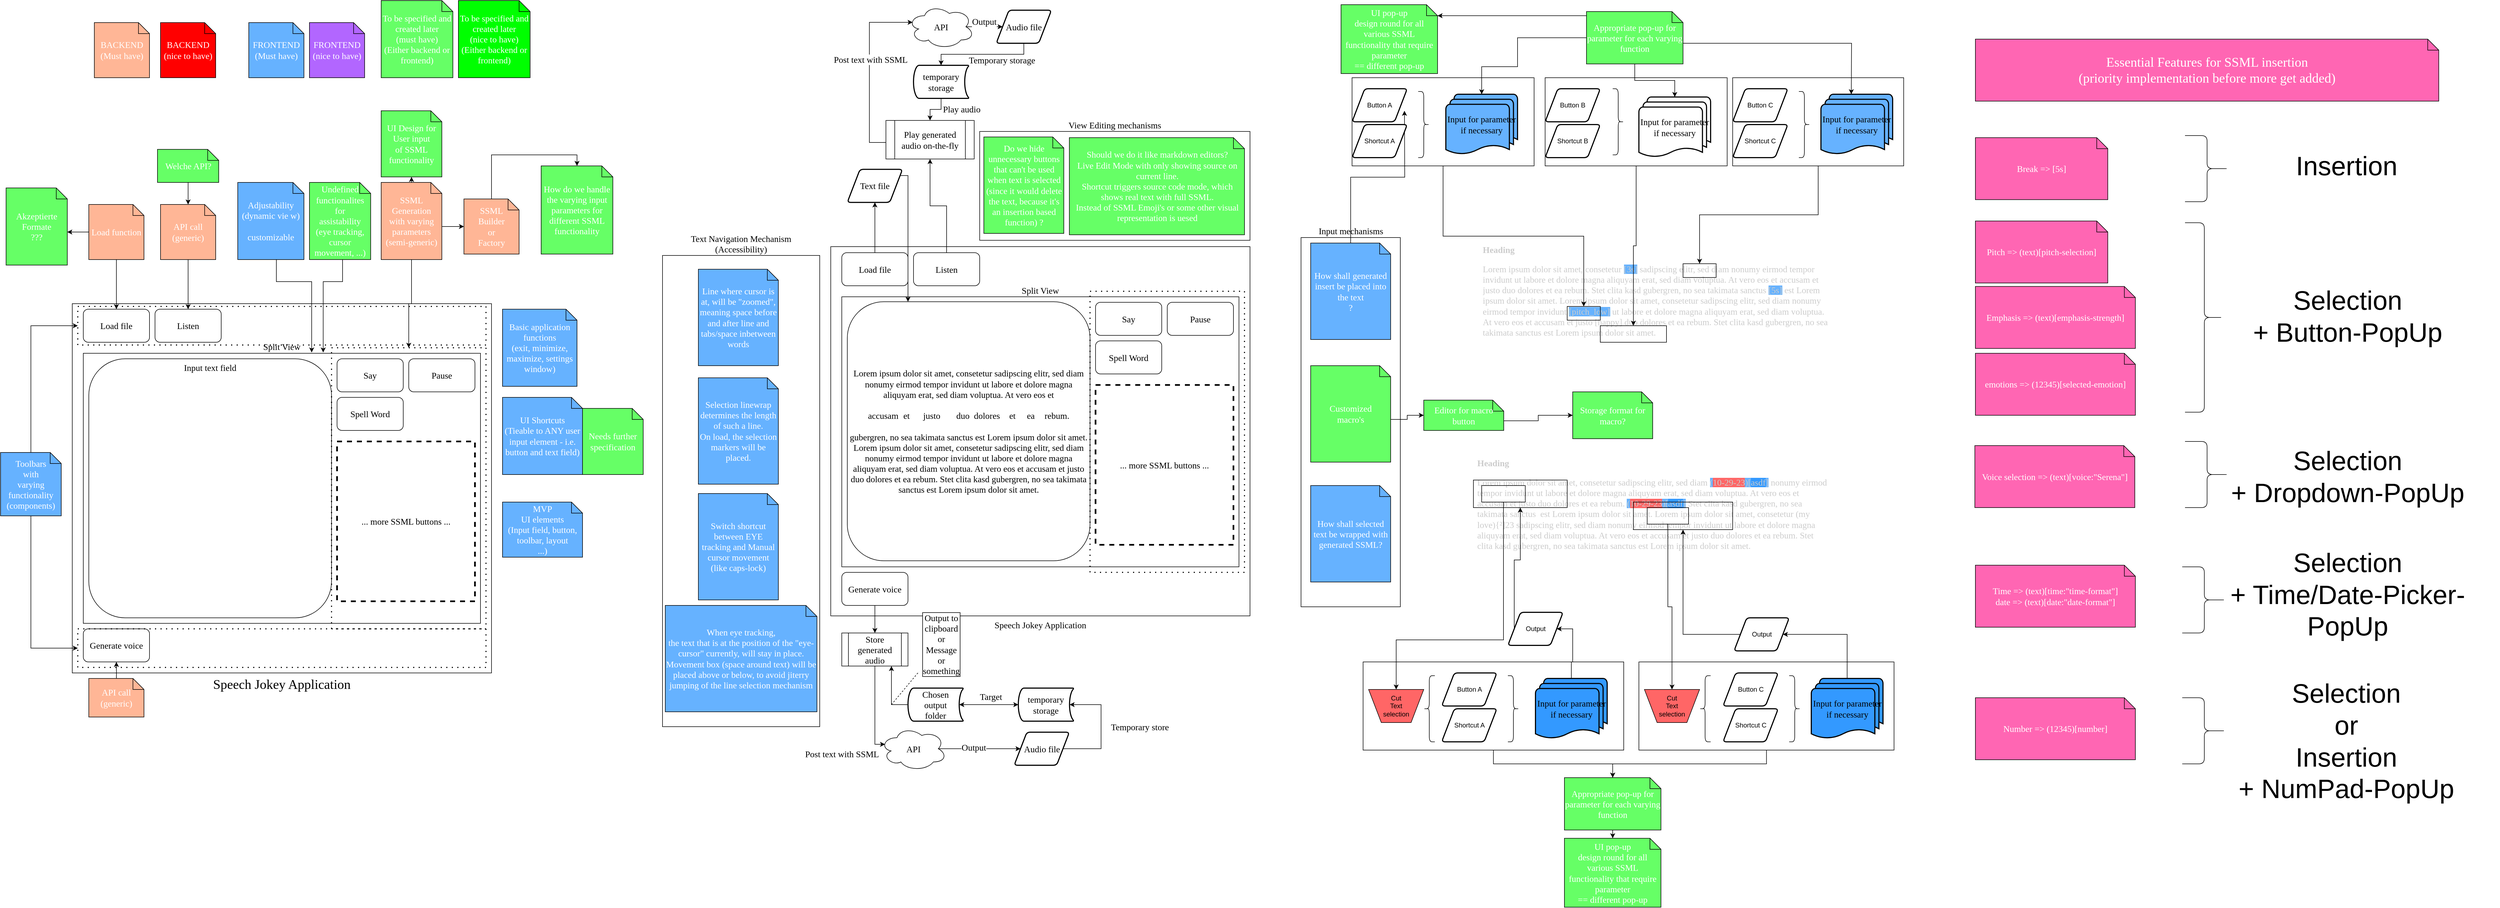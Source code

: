 <mxfile version="22.1.3" type="github">
  <diagram name="Page-1" id="PBg55gAw4XukbWbmwyFZ">
    <mxGraphModel dx="2966" dy="1569" grid="1" gridSize="10" guides="1" tooltips="1" connect="1" arrows="1" fold="1" page="1" pageScale="1" pageWidth="1169" pageHeight="1654" math="0" shadow="0">
      <root>
        <mxCell id="0" />
        <mxCell id="1" parent="0" />
        <mxCell id="fWC5vtXoEvtk7PlCkQLZ-159" value="&lt;h1 style=&quot;font-size: 16px;&quot;&gt;&lt;font&gt;Heading&lt;/font&gt;&lt;/h1&gt;&lt;p style=&quot;font-size: 16px;&quot;&gt;&lt;font&gt;Lorem ipsum dolor sit amet, consetetur sadipscing elitr, sed diam &lt;span style=&quot;background-color: rgb(102, 178, 255);&quot;&gt;(&lt;/span&gt;&lt;span style=&quot;background-color: rgb(255, 102, 102);&quot;&gt;10-29-23&lt;/span&gt;&lt;span style=&quot;background-color: rgb(102, 178, 255);&quot;&gt;)[&lt;/span&gt;&lt;span style=&quot;background-color: rgb(51, 153, 255);&quot;&gt;asdf&lt;/span&gt;&lt;span style=&quot;background-color: rgb(102, 178, 255);&quot;&gt;]&lt;/span&gt; nonumy eirmod tempor invidunt ut labore et dolore magna aliquyam erat, sed diam voluptua. At vero eos et accusam et justo duo dolores et ea rebum. &lt;span style=&quot;background-color: rgb(102, 178, 255);&quot;&gt;(&lt;/span&gt;&lt;span style=&quot;background-color: rgb(255, 102, 102);&quot;&gt;10-29-23&lt;/span&gt;&lt;span style=&quot;background-color: rgb(102, 178, 255);&quot;&gt;)[&lt;/span&gt;&lt;span style=&quot;background-color: rgb(51, 153, 255);&quot;&gt;asdf&lt;/span&gt;&lt;span style=&quot;background-color: rgb(102, 178, 255);&quot;&gt;]&lt;/span&gt; Stet clita kasd gubergren, no sea takimata sanctus&amp;nbsp; est Lorem ipsum dolor sit amet. Lorem ipsum dolor sit amet, consetetur (my love){²]23 sadipscing elitr, sed diam nonumy eirmod tempor invidunt ut labore et dolore magna aliquyam erat, sed diam voluptua. At vero eos et accusam et justo duo dolores et ea rebum. Stet clita kasd gubergren, no sea takimata sanctus est Lorem ipsum dolor sit amet.&lt;/font&gt;&lt;/p&gt;" style="text;html=1;strokeColor=none;fillColor=none;spacing=7;spacingTop=-20;whiteSpace=wrap;overflow=hidden;rounded=0;fontSize=16;fontFamily=Lucida Console;fontColor=#CCCCCC;" vertex="1" parent="1">
          <mxGeometry x="2670" y="827" width="650" height="310" as="geometry" />
        </mxCell>
        <mxCell id="fWC5vtXoEvtk7PlCkQLZ-193" value="" style="rounded=0;whiteSpace=wrap;html=1;fillColor=none;" vertex="1" parent="1">
          <mxGeometry x="2670" y="870" width="170" height="50" as="geometry" />
        </mxCell>
        <mxCell id="fWC5vtXoEvtk7PlCkQLZ-190" value="" style="rounded=0;whiteSpace=wrap;html=1;fillColor=none;" vertex="1" parent="1">
          <mxGeometry x="2685" y="880" width="79" height="30" as="geometry" />
        </mxCell>
        <mxCell id="fWC5vtXoEvtk7PlCkQLZ-197" value="" style="rounded=0;whiteSpace=wrap;html=1;fillColor=none;" vertex="1" parent="1">
          <mxGeometry x="2960" y="910" width="180" height="50" as="geometry" />
        </mxCell>
        <mxCell id="fWC5vtXoEvtk7PlCkQLZ-138" value="" style="rounded=0;whiteSpace=wrap;html=1;fillColor=none;" vertex="1" parent="1">
          <mxGeometry x="3140" y="140" width="310" height="160" as="geometry" />
        </mxCell>
        <mxCell id="fWC5vtXoEvtk7PlCkQLZ-137" value="" style="rounded=0;whiteSpace=wrap;html=1;fillColor=none;" vertex="1" parent="1">
          <mxGeometry x="2800" y="140" width="330" height="160" as="geometry" />
        </mxCell>
        <mxCell id="fWC5vtXoEvtk7PlCkQLZ-136" value="" style="rounded=0;whiteSpace=wrap;html=1;fillColor=none;" vertex="1" parent="1">
          <mxGeometry x="2450" y="140" width="330" height="160" as="geometry" />
        </mxCell>
        <mxCell id="fWC5vtXoEvtk7PlCkQLZ-57" value="" style="rounded=0;whiteSpace=wrap;html=1;fillColor=none;dashed=1;strokeWidth=2;dashPattern=1 4;fontSize=16;fontFamily=Georgia;" vertex="1" parent="1">
          <mxGeometry x="1515" y="1037.5" width="740" height="70" as="geometry" />
        </mxCell>
        <mxCell id="fWC5vtXoEvtk7PlCkQLZ-66" value="Text Navigation Mechanism&lt;br&gt;(Accessibility)" style="rounded=0;whiteSpace=wrap;html=1;fillColor=none;labelPosition=center;verticalLabelPosition=top;align=center;verticalAlign=bottom;fontSize=16;fontFamily=Georgia;" vertex="1" parent="1">
          <mxGeometry x="1200" y="462.5" width="285" height="855" as="geometry" />
        </mxCell>
        <mxCell id="fWC5vtXoEvtk7PlCkQLZ-56" value="" style="rounded=0;whiteSpace=wrap;html=1;fillColor=none;dashed=1;strokeWidth=2;dashPattern=1 4;fontSize=16;fontFamily=Georgia;" vertex="1" parent="1">
          <mxGeometry x="1515" y="452.5" width="740" height="70" as="geometry" />
        </mxCell>
        <mxCell id="jWaxqjP-sUgYHKbU6pf7-1" value="Speech Jokey Application" style="rounded=0;whiteSpace=wrap;html=1;verticalAlign=top;labelPosition=center;verticalLabelPosition=bottom;align=center;fontSize=24;fontFamily=Georgia;" parent="1" vertex="1">
          <mxGeometry x="130" y="550" width="760" height="670" as="geometry" />
        </mxCell>
        <mxCell id="jWaxqjP-sUgYHKbU6pf7-6" value="Split View" style="rounded=0;whiteSpace=wrap;html=1;labelPosition=center;verticalLabelPosition=top;align=center;verticalAlign=bottom;fontSize=16;fontFamily=Georgia;" parent="1" vertex="1">
          <mxGeometry x="150" y="640" width="720" height="490" as="geometry" />
        </mxCell>
        <mxCell id="jWaxqjP-sUgYHKbU6pf7-8" value="Input text field" style="rounded=1;whiteSpace=wrap;html=1;verticalAlign=top;fontSize=16;fontFamily=Georgia;" parent="1" vertex="1">
          <mxGeometry x="160" y="650" width="440" height="470" as="geometry" />
        </mxCell>
        <mxCell id="jWaxqjP-sUgYHKbU6pf7-2" value="Say" style="rounded=1;whiteSpace=wrap;html=1;fontSize=16;fontFamily=Georgia;" parent="1" vertex="1">
          <mxGeometry x="610" y="650" width="120" height="60" as="geometry" />
        </mxCell>
        <mxCell id="jWaxqjP-sUgYHKbU6pf7-3" value="Pause" style="rounded=1;whiteSpace=wrap;html=1;fontSize=16;fontFamily=Georgia;" parent="1" vertex="1">
          <mxGeometry x="740" y="650" width="120" height="60" as="geometry" />
        </mxCell>
        <mxCell id="jWaxqjP-sUgYHKbU6pf7-4" value="Spell Word" style="rounded=1;whiteSpace=wrap;html=1;fontSize=16;fontFamily=Georgia;" parent="1" vertex="1">
          <mxGeometry x="610" y="720" width="120" height="60" as="geometry" />
        </mxCell>
        <mxCell id="jWaxqjP-sUgYHKbU6pf7-5" value="... more SSML buttons ..." style="text;html=1;strokeColor=default;fillColor=none;align=center;verticalAlign=middle;whiteSpace=wrap;rounded=0;fontSize=16;dashed=1;strokeWidth=3;fontFamily=Georgia;" parent="1" vertex="1">
          <mxGeometry x="610" y="800" width="250" height="290" as="geometry" />
        </mxCell>
        <mxCell id="jWaxqjP-sUgYHKbU6pf7-11" value="Load file" style="rounded=1;whiteSpace=wrap;html=1;fontSize=16;fontFamily=Georgia;" parent="1" vertex="1">
          <mxGeometry x="150" y="560" width="120" height="60" as="geometry" />
        </mxCell>
        <mxCell id="jWaxqjP-sUgYHKbU6pf7-12" value="Generate voice" style="rounded=1;whiteSpace=wrap;html=1;fontSize=16;fontFamily=Georgia;" parent="1" vertex="1">
          <mxGeometry x="150" y="1140" width="120" height="60" as="geometry" />
        </mxCell>
        <mxCell id="jWaxqjP-sUgYHKbU6pf7-14" value="Listen" style="rounded=1;whiteSpace=wrap;html=1;fontSize=16;fontFamily=Georgia;" parent="1" vertex="1">
          <mxGeometry x="280" y="560" width="120" height="60" as="geometry" />
        </mxCell>
        <mxCell id="fWC5vtXoEvtk7PlCkQLZ-2" style="edgeStyle=orthogonalEdgeStyle;rounded=0;orthogonalLoop=1;jettySize=auto;html=1;exitX=0.5;exitY=1;exitDx=0;exitDy=0;exitPerimeter=0;entryX=0.5;entryY=0;entryDx=0;entryDy=0;fontSize=16;fontFamily=Georgia;" edge="1" parent="1" source="fWC5vtXoEvtk7PlCkQLZ-1" target="jWaxqjP-sUgYHKbU6pf7-11">
          <mxGeometry relative="1" as="geometry" />
        </mxCell>
        <mxCell id="fWC5vtXoEvtk7PlCkQLZ-1" value="Load function" style="shape=note;size=20;whiteSpace=wrap;html=1;fillColor=#FFB696;fontColor=#FFFFFF;fontSize=16;fontFamily=Georgia;" vertex="1" parent="1">
          <mxGeometry x="160" y="370" width="100" height="100" as="geometry" />
        </mxCell>
        <mxCell id="fWC5vtXoEvtk7PlCkQLZ-4" style="edgeStyle=orthogonalEdgeStyle;rounded=0;orthogonalLoop=1;jettySize=auto;html=1;exitX=0.5;exitY=1;exitDx=0;exitDy=0;exitPerimeter=0;entryX=0.5;entryY=0;entryDx=0;entryDy=0;fontSize=16;fontFamily=Georgia;" edge="1" parent="1" source="fWC5vtXoEvtk7PlCkQLZ-3" target="jWaxqjP-sUgYHKbU6pf7-14">
          <mxGeometry relative="1" as="geometry" />
        </mxCell>
        <mxCell id="fWC5vtXoEvtk7PlCkQLZ-3" value="API call&lt;br style=&quot;font-size: 16px;&quot;&gt;(generic)" style="shape=note;size=20;whiteSpace=wrap;html=1;fillColor=#FFB696;fontColor=#FFFFFF;fontSize=16;fontFamily=Georgia;" vertex="1" parent="1">
          <mxGeometry x="290" y="370" width="100" height="100" as="geometry" />
        </mxCell>
        <mxCell id="fWC5vtXoEvtk7PlCkQLZ-6" style="edgeStyle=orthogonalEdgeStyle;rounded=0;orthogonalLoop=1;jettySize=auto;html=1;exitX=0.5;exitY=0;exitDx=0;exitDy=0;exitPerimeter=0;entryX=0.5;entryY=1;entryDx=0;entryDy=0;fontSize=16;fontFamily=Georgia;" edge="1" parent="1" source="fWC5vtXoEvtk7PlCkQLZ-5" target="jWaxqjP-sUgYHKbU6pf7-12">
          <mxGeometry relative="1" as="geometry" />
        </mxCell>
        <mxCell id="fWC5vtXoEvtk7PlCkQLZ-5" value="API call&lt;br style=&quot;font-size: 16px;&quot;&gt;(generic)" style="shape=note;size=20;whiteSpace=wrap;html=1;fillColor=#FFB696;fontColor=#FFFFFF;fontSize=16;fontFamily=Georgia;" vertex="1" parent="1">
          <mxGeometry x="160" y="1230" width="100" height="70" as="geometry" />
        </mxCell>
        <mxCell id="fWC5vtXoEvtk7PlCkQLZ-9" style="edgeStyle=orthogonalEdgeStyle;rounded=0;orthogonalLoop=1;jettySize=auto;html=1;exitX=0.5;exitY=1;exitDx=0;exitDy=0;exitPerimeter=0;entryX=0.5;entryY=0;entryDx=0;entryDy=0;fontSize=16;fontFamily=Georgia;" edge="1" parent="1" source="fWC5vtXoEvtk7PlCkQLZ-7" target="fWC5vtXoEvtk7PlCkQLZ-8">
          <mxGeometry relative="1" as="geometry" />
        </mxCell>
        <mxCell id="fWC5vtXoEvtk7PlCkQLZ-7" value="SSML&lt;br style=&quot;font-size: 16px;&quot;&gt;Generation&lt;br style=&quot;font-size: 16px;&quot;&gt;with varying&lt;br style=&quot;font-size: 16px;&quot;&gt;parameters&lt;br style=&quot;font-size: 16px;&quot;&gt;(semi-generic)" style="shape=note;size=20;whiteSpace=wrap;html=1;fillColor=#FFB696;fontColor=#FFFFFF;fontSize=16;fontFamily=Georgia;" vertex="1" parent="1">
          <mxGeometry x="690" y="330" width="110" height="140" as="geometry" />
        </mxCell>
        <mxCell id="fWC5vtXoEvtk7PlCkQLZ-8" value="" style="rounded=0;whiteSpace=wrap;html=1;fillColor=none;dashed=1;strokeWidth=2;dashPattern=1 4;fontSize=16;fontFamily=Georgia;" vertex="1" parent="1">
          <mxGeometry x="600" y="630" width="280" height="510" as="geometry" />
        </mxCell>
        <mxCell id="fWC5vtXoEvtk7PlCkQLZ-10" value="SSML&lt;br style=&quot;font-size: 16px;&quot;&gt;Builder&lt;br style=&quot;font-size: 16px;&quot;&gt;or&lt;br style=&quot;font-size: 16px;&quot;&gt;Factory" style="shape=note;size=20;whiteSpace=wrap;html=1;fillColor=#FFB696;fontColor=#FFFFFF;fontSize=16;fontFamily=Georgia;" vertex="1" parent="1">
          <mxGeometry x="840" y="360" width="100" height="100" as="geometry" />
        </mxCell>
        <mxCell id="fWC5vtXoEvtk7PlCkQLZ-11" style="edgeStyle=orthogonalEdgeStyle;rounded=0;orthogonalLoop=1;jettySize=auto;html=1;exitX=0;exitY=0;exitDx=110;exitDy=80;exitPerimeter=0;entryX=0;entryY=0.5;entryDx=0;entryDy=0;entryPerimeter=0;fontSize=16;fontFamily=Georgia;" edge="1" parent="1" source="fWC5vtXoEvtk7PlCkQLZ-7" target="fWC5vtXoEvtk7PlCkQLZ-10">
          <mxGeometry relative="1" as="geometry" />
        </mxCell>
        <mxCell id="fWC5vtXoEvtk7PlCkQLZ-13" style="edgeStyle=orthogonalEdgeStyle;rounded=0;orthogonalLoop=1;jettySize=auto;html=1;exitX=0.5;exitY=1;exitDx=0;exitDy=0;exitPerimeter=0;entryX=0.575;entryY=-0.003;entryDx=0;entryDy=0;entryPerimeter=0;fontSize=16;fontFamily=Georgia;" edge="1" parent="1" source="fWC5vtXoEvtk7PlCkQLZ-12" target="jWaxqjP-sUgYHKbU6pf7-6">
          <mxGeometry relative="1" as="geometry">
            <Array as="points">
              <mxPoint x="500" y="510" />
              <mxPoint x="564" y="510" />
            </Array>
          </mxGeometry>
        </mxCell>
        <mxCell id="fWC5vtXoEvtk7PlCkQLZ-12" value="Adjustability&lt;br style=&quot;font-size: 16px;&quot;&gt;(dynamic vie w)&lt;br style=&quot;font-size: 16px;&quot;&gt;&lt;br style=&quot;font-size: 16px;&quot;&gt;customizable" style="shape=note;size=20;whiteSpace=wrap;html=1;fillColor=#66B2FF;fontColor=#FFFFFF;fontSize=16;fontFamily=Georgia;" vertex="1" parent="1">
          <mxGeometry x="430" y="330" width="120" height="140" as="geometry" />
        </mxCell>
        <mxCell id="fWC5vtXoEvtk7PlCkQLZ-14" value="" style="rounded=0;whiteSpace=wrap;html=1;fillColor=none;dashed=1;strokeWidth=2;dashPattern=1 4;fontSize=16;fontFamily=Georgia;" vertex="1" parent="1">
          <mxGeometry x="140" y="555" width="740" height="70" as="geometry" />
        </mxCell>
        <mxCell id="fWC5vtXoEvtk7PlCkQLZ-15" value="" style="rounded=0;whiteSpace=wrap;html=1;fillColor=none;dashed=1;strokeWidth=2;dashPattern=1 4;fontSize=16;fontFamily=Georgia;" vertex="1" parent="1">
          <mxGeometry x="140" y="1140" width="740" height="70" as="geometry" />
        </mxCell>
        <mxCell id="fWC5vtXoEvtk7PlCkQLZ-17" style="edgeStyle=orthogonalEdgeStyle;rounded=0;orthogonalLoop=1;jettySize=auto;html=1;exitX=0.5;exitY=0;exitDx=0;exitDy=0;exitPerimeter=0;entryX=0;entryY=0.5;entryDx=0;entryDy=0;fontSize=16;fontFamily=Georgia;" edge="1" parent="1" source="fWC5vtXoEvtk7PlCkQLZ-16" target="fWC5vtXoEvtk7PlCkQLZ-14">
          <mxGeometry relative="1" as="geometry" />
        </mxCell>
        <mxCell id="fWC5vtXoEvtk7PlCkQLZ-18" style="edgeStyle=orthogonalEdgeStyle;rounded=0;orthogonalLoop=1;jettySize=auto;html=1;exitX=0.5;exitY=1;exitDx=0;exitDy=0;exitPerimeter=0;entryX=0;entryY=0.5;entryDx=0;entryDy=0;fontSize=16;fontFamily=Georgia;" edge="1" parent="1" source="fWC5vtXoEvtk7PlCkQLZ-16" target="fWC5vtXoEvtk7PlCkQLZ-15">
          <mxGeometry relative="1" as="geometry" />
        </mxCell>
        <mxCell id="fWC5vtXoEvtk7PlCkQLZ-16" value="Toolbars&lt;br style=&quot;font-size: 16px;&quot;&gt;with&lt;br style=&quot;font-size: 16px;&quot;&gt;varying functionality&lt;br style=&quot;font-size: 16px;&quot;&gt;(components)" style="shape=note;size=20;whiteSpace=wrap;html=1;fillColor=#66B2FF;fontColor=#FFFFFF;fontSize=16;fontFamily=Georgia;" vertex="1" parent="1">
          <mxGeometry y="820" width="110" height="115" as="geometry" />
        </mxCell>
        <mxCell id="fWC5vtXoEvtk7PlCkQLZ-19" value="Undefined&lt;br style=&quot;font-size: 16px;&quot;&gt;functionalites&lt;br style=&quot;font-size: 16px;&quot;&gt;for&lt;br style=&quot;font-size: 16px;&quot;&gt;assistability&lt;br style=&quot;font-size: 16px;&quot;&gt;(eye tracking, cursor movement, ...)" style="shape=note;size=20;whiteSpace=wrap;html=1;fillColor=#66FF66;fontColor=#FFFFFF;fontSize=16;fontFamily=Georgia;" vertex="1" parent="1">
          <mxGeometry x="560" y="330" width="111" height="140" as="geometry" />
        </mxCell>
        <mxCell id="fWC5vtXoEvtk7PlCkQLZ-20" style="edgeStyle=orthogonalEdgeStyle;rounded=0;orthogonalLoop=1;jettySize=auto;html=1;exitX=0.5;exitY=1;exitDx=0;exitDy=0;exitPerimeter=0;entryX=0.604;entryY=-0.003;entryDx=0;entryDy=0;entryPerimeter=0;fontSize=16;fontFamily=Georgia;" edge="1" parent="1" source="fWC5vtXoEvtk7PlCkQLZ-19" target="jWaxqjP-sUgYHKbU6pf7-6">
          <mxGeometry relative="1" as="geometry">
            <Array as="points">
              <mxPoint x="620" y="510" />
              <mxPoint x="585" y="510" />
            </Array>
          </mxGeometry>
        </mxCell>
        <mxCell id="fWC5vtXoEvtk7PlCkQLZ-21" value="UI Design for&lt;br style=&quot;font-size: 16px;&quot;&gt;User input&lt;br style=&quot;font-size: 16px;&quot;&gt;of SSML functionality" style="shape=note;size=20;whiteSpace=wrap;html=1;fillColor=#66FF66;fontColor=#FFFFFF;fontSize=16;fontFamily=Georgia;" vertex="1" parent="1">
          <mxGeometry x="690" y="200" width="110" height="120" as="geometry" />
        </mxCell>
        <mxCell id="fWC5vtXoEvtk7PlCkQLZ-22" style="edgeStyle=orthogonalEdgeStyle;rounded=0;orthogonalLoop=1;jettySize=auto;html=1;exitX=0.5;exitY=0;exitDx=0;exitDy=0;exitPerimeter=0;entryX=0.5;entryY=1;entryDx=0;entryDy=0;entryPerimeter=0;fontSize=16;fontFamily=Georgia;" edge="1" parent="1" source="fWC5vtXoEvtk7PlCkQLZ-7" target="fWC5vtXoEvtk7PlCkQLZ-21">
          <mxGeometry relative="1" as="geometry" />
        </mxCell>
        <mxCell id="fWC5vtXoEvtk7PlCkQLZ-23" value="MVP&lt;br style=&quot;font-size: 16px;&quot;&gt;UI elements&lt;br style=&quot;font-size: 16px;&quot;&gt;(Input field, button, toolbar, layout&lt;br style=&quot;font-size: 16px;&quot;&gt;...)" style="shape=note;size=20;whiteSpace=wrap;html=1;fillColor=#66B2FF;fontColor=#FFFFFF;fontSize=16;fontFamily=Georgia;" vertex="1" parent="1">
          <mxGeometry x="910" y="910" width="145" height="100" as="geometry" />
        </mxCell>
        <mxCell id="fWC5vtXoEvtk7PlCkQLZ-26" value="Basic application functions&lt;br style=&quot;font-size: 16px;&quot;&gt;(exit, minimize, maximize, settings window)" style="shape=note;size=20;whiteSpace=wrap;html=1;fillColor=#66B2FF;fontColor=#FFFFFF;fontSize=16;fontFamily=Georgia;" vertex="1" parent="1">
          <mxGeometry x="910" y="560" width="135" height="140" as="geometry" />
        </mxCell>
        <mxCell id="fWC5vtXoEvtk7PlCkQLZ-28" value="UI Shortcuts&lt;br style=&quot;font-size: 16px;&quot;&gt;(Tieable to ANY user input element - i.e. button and text field)" style="shape=note;size=20;whiteSpace=wrap;html=1;fillColor=#66B2FF;fontColor=#FFFFFF;fontSize=16;fontFamily=Georgia;" vertex="1" parent="1">
          <mxGeometry x="910" y="720" width="145" height="140" as="geometry" />
        </mxCell>
        <mxCell id="fWC5vtXoEvtk7PlCkQLZ-30" value="Needs further specification" style="shape=note;size=20;whiteSpace=wrap;html=1;fillColor=#66FF66;fontColor=#FFFFFF;fontSize=16;fontFamily=Georgia;" vertex="1" parent="1">
          <mxGeometry x="1055" y="740" width="110" height="120" as="geometry" />
        </mxCell>
        <mxCell id="fWC5vtXoEvtk7PlCkQLZ-32" value="BACKEND&lt;br style=&quot;font-size: 16px;&quot;&gt;(Must have)" style="shape=note;size=20;whiteSpace=wrap;html=1;fillColor=#FFB696;fontColor=#FFFFFF;fontSize=16;fontFamily=Georgia;" vertex="1" parent="1">
          <mxGeometry x="170" y="40" width="100" height="100" as="geometry" />
        </mxCell>
        <mxCell id="fWC5vtXoEvtk7PlCkQLZ-34" value="FRONTEND&lt;br style=&quot;font-size: 16px;&quot;&gt;(Must have)" style="shape=note;size=20;whiteSpace=wrap;html=1;fillColor=#66B2FF;fontColor=#FFFFFF;fontSize=16;fontFamily=Georgia;" vertex="1" parent="1">
          <mxGeometry x="450" y="40" width="100" height="100" as="geometry" />
        </mxCell>
        <mxCell id="fWC5vtXoEvtk7PlCkQLZ-35" value="To be specified and created later&lt;br style=&quot;font-size: 16px;&quot;&gt;(must have)&lt;br style=&quot;font-size: 16px;&quot;&gt;(Either backend or frontend)" style="shape=note;size=20;whiteSpace=wrap;html=1;fillColor=#66FF66;fontColor=#FFFFFF;fontSize=16;fontFamily=Georgia;" vertex="1" parent="1">
          <mxGeometry x="690" width="130" height="140" as="geometry" />
        </mxCell>
        <mxCell id="fWC5vtXoEvtk7PlCkQLZ-36" value="BACKEND&lt;br style=&quot;font-size: 16px;&quot;&gt;(nice to have)" style="shape=note;size=20;whiteSpace=wrap;html=1;fillColor=#FF0000;fontColor=#FFFFFF;fontSize=16;fontFamily=Georgia;" vertex="1" parent="1">
          <mxGeometry x="290" y="40" width="100" height="100" as="geometry" />
        </mxCell>
        <mxCell id="fWC5vtXoEvtk7PlCkQLZ-37" value="FRONTEND&lt;br style=&quot;font-size: 16px;&quot;&gt;(nice to have)" style="shape=note;size=20;whiteSpace=wrap;html=1;fillColor=#B266FF;fontColor=#FFFFFF;fontSize=16;fontFamily=Georgia;" vertex="1" parent="1">
          <mxGeometry x="560" y="40" width="100" height="100" as="geometry" />
        </mxCell>
        <mxCell id="fWC5vtXoEvtk7PlCkQLZ-38" value="To be specified and created later&lt;br style=&quot;font-size: 16px;&quot;&gt;(nice to have)&lt;br style=&quot;font-size: 16px;&quot;&gt;(Either backend or frontend)" style="shape=note;size=20;whiteSpace=wrap;html=1;fillColor=#00FF00;fontColor=#FFFFFF;fontSize=16;fontFamily=Georgia;" vertex="1" parent="1">
          <mxGeometry x="830" width="130" height="140" as="geometry" />
        </mxCell>
        <mxCell id="fWC5vtXoEvtk7PlCkQLZ-39" value="Akzeptierte Formate&lt;br&gt;???" style="shape=note;size=20;whiteSpace=wrap;html=1;fillColor=#66FF66;fontColor=#FFFFFF;fontSize=16;fontFamily=Georgia;" vertex="1" parent="1">
          <mxGeometry x="10" y="340" width="111" height="140" as="geometry" />
        </mxCell>
        <mxCell id="fWC5vtXoEvtk7PlCkQLZ-40" style="edgeStyle=orthogonalEdgeStyle;rounded=0;orthogonalLoop=1;jettySize=auto;html=1;exitX=0;exitY=0.5;exitDx=0;exitDy=0;exitPerimeter=0;entryX=0;entryY=0;entryDx=111;entryDy=80;entryPerimeter=0;" edge="1" parent="1" source="fWC5vtXoEvtk7PlCkQLZ-1" target="fWC5vtXoEvtk7PlCkQLZ-39">
          <mxGeometry relative="1" as="geometry" />
        </mxCell>
        <mxCell id="fWC5vtXoEvtk7PlCkQLZ-41" value="Welche API?" style="shape=note;size=20;whiteSpace=wrap;html=1;fillColor=#66FF66;fontColor=#FFFFFF;fontSize=16;fontFamily=Georgia;" vertex="1" parent="1">
          <mxGeometry x="284.5" y="270" width="111" height="60" as="geometry" />
        </mxCell>
        <mxCell id="fWC5vtXoEvtk7PlCkQLZ-42" style="edgeStyle=orthogonalEdgeStyle;rounded=0;orthogonalLoop=1;jettySize=auto;html=1;exitX=0.5;exitY=1;exitDx=0;exitDy=0;exitPerimeter=0;entryX=0.5;entryY=0;entryDx=0;entryDy=0;entryPerimeter=0;" edge="1" parent="1" source="fWC5vtXoEvtk7PlCkQLZ-41" target="fWC5vtXoEvtk7PlCkQLZ-3">
          <mxGeometry relative="1" as="geometry" />
        </mxCell>
        <mxCell id="fWC5vtXoEvtk7PlCkQLZ-43" value="How do we handle the varying input parameters for different SSML functionality" style="shape=note;size=20;whiteSpace=wrap;html=1;fillColor=#66FF66;fontColor=#FFFFFF;fontSize=16;fontFamily=Georgia;" vertex="1" parent="1">
          <mxGeometry x="980" y="300" width="130" height="160" as="geometry" />
        </mxCell>
        <mxCell id="fWC5vtXoEvtk7PlCkQLZ-44" style="edgeStyle=orthogonalEdgeStyle;rounded=0;orthogonalLoop=1;jettySize=auto;html=1;exitX=0.5;exitY=0;exitDx=0;exitDy=0;exitPerimeter=0;entryX=0.5;entryY=0;entryDx=0;entryDy=0;entryPerimeter=0;" edge="1" parent="1" source="fWC5vtXoEvtk7PlCkQLZ-10" target="fWC5vtXoEvtk7PlCkQLZ-43">
          <mxGeometry relative="1" as="geometry" />
        </mxCell>
        <mxCell id="fWC5vtXoEvtk7PlCkQLZ-45" value="Speech Jokey Application" style="rounded=0;whiteSpace=wrap;html=1;verticalAlign=top;labelPosition=center;verticalLabelPosition=bottom;align=center;fontSize=16;fontFamily=Georgia;" vertex="1" parent="1">
          <mxGeometry x="1505" y="446.5" width="760" height="670" as="geometry" />
        </mxCell>
        <mxCell id="fWC5vtXoEvtk7PlCkQLZ-46" value="Split View" style="rounded=0;whiteSpace=wrap;html=1;labelPosition=center;verticalLabelPosition=top;align=center;verticalAlign=bottom;fontSize=16;fontFamily=Georgia;" vertex="1" parent="1">
          <mxGeometry x="1525" y="537.5" width="720" height="490" as="geometry" />
        </mxCell>
        <mxCell id="fWC5vtXoEvtk7PlCkQLZ-47" value="Lorem ipsum dolor sit amet, consetetur sadipscing elitr, sed diam nonumy eirmod tempor invidunt ut labore et dolore magna aliquyam erat, sed diam voluptua. At vero eos et &lt;br style=&quot;font-size: 16px;&quot;&gt;&lt;br style=&quot;font-size: 16px;&quot;&gt;accusam &lt;span style=&quot;white-space: pre; font-size: 16px;&quot;&gt;&#x9;&lt;/span&gt;et&lt;span style=&quot;white-space: pre; font-size: 16px;&quot;&gt;&#x9;&lt;/span&gt; justo &lt;span style=&quot;white-space: pre; font-size: 16px;&quot;&gt;&#x9;&lt;/span&gt;duo &lt;span style=&quot;white-space: pre; font-size: 16px;&quot;&gt;&#x9;&lt;/span&gt;dolores &lt;span style=&quot;white-space: pre; font-size: 16px;&quot;&gt;&#x9;&lt;/span&gt;et &lt;span style=&quot;white-space: pre; font-size: 16px;&quot;&gt;&#x9;&lt;/span&gt;ea &lt;span style=&quot;white-space: pre; font-size: 16px;&quot;&gt;&#x9;&lt;/span&gt;rebum. &lt;br style=&quot;font-size: 16px;&quot;&gt;&lt;br style=&quot;font-size: 16px;&quot;&gt;gubergren, no sea takimata sanctus est Lorem ipsum dolor sit amet. Lorem ipsum dolor sit amet, consetetur sadipscing elitr, sed diam nonumy eirmod tempor invidunt ut labore et dolore magna aliquyam erat, sed diam voluptua. At vero eos et accusam et justo duo dolores et ea rebum. Stet clita kasd gubergren, no sea takimata sanctus est Lorem ipsum dolor sit amet." style="rounded=1;whiteSpace=wrap;html=1;verticalAlign=middle;fontSize=16;fontFamily=Georgia;" vertex="1" parent="1">
          <mxGeometry x="1535" y="546.5" width="440" height="470" as="geometry" />
        </mxCell>
        <mxCell id="fWC5vtXoEvtk7PlCkQLZ-48" value="Say" style="rounded=1;whiteSpace=wrap;html=1;fontSize=16;fontFamily=Georgia;" vertex="1" parent="1">
          <mxGeometry x="1985" y="547.5" width="120" height="60" as="geometry" />
        </mxCell>
        <mxCell id="fWC5vtXoEvtk7PlCkQLZ-49" value="Pause" style="rounded=1;whiteSpace=wrap;html=1;fontSize=16;fontFamily=Georgia;" vertex="1" parent="1">
          <mxGeometry x="2115" y="547.5" width="120" height="60" as="geometry" />
        </mxCell>
        <mxCell id="fWC5vtXoEvtk7PlCkQLZ-50" value="Spell Word" style="rounded=1;whiteSpace=wrap;html=1;fontSize=16;fontFamily=Georgia;" vertex="1" parent="1">
          <mxGeometry x="1985" y="617.5" width="120" height="60" as="geometry" />
        </mxCell>
        <mxCell id="fWC5vtXoEvtk7PlCkQLZ-51" value="... more SSML buttons ..." style="text;html=1;strokeColor=default;fillColor=none;align=center;verticalAlign=middle;whiteSpace=wrap;rounded=0;fontSize=16;dashed=1;strokeWidth=3;fontFamily=Georgia;" vertex="1" parent="1">
          <mxGeometry x="1985" y="697.5" width="250" height="290" as="geometry" />
        </mxCell>
        <mxCell id="fWC5vtXoEvtk7PlCkQLZ-60" style="edgeStyle=orthogonalEdgeStyle;rounded=0;orthogonalLoop=1;jettySize=auto;html=1;exitX=0.5;exitY=0;exitDx=0;exitDy=0;entryX=0.5;entryY=1;entryDx=0;entryDy=0;fontSize=16;fontFamily=Georgia;" edge="1" parent="1" source="fWC5vtXoEvtk7PlCkQLZ-52" target="fWC5vtXoEvtk7PlCkQLZ-58">
          <mxGeometry relative="1" as="geometry" />
        </mxCell>
        <mxCell id="fWC5vtXoEvtk7PlCkQLZ-52" value="Load file" style="rounded=1;whiteSpace=wrap;html=1;fontSize=16;fontFamily=Georgia;" vertex="1" parent="1">
          <mxGeometry x="1525" y="457.5" width="120" height="60" as="geometry" />
        </mxCell>
        <mxCell id="fWC5vtXoEvtk7PlCkQLZ-100" style="edgeStyle=orthogonalEdgeStyle;rounded=0;orthogonalLoop=1;jettySize=auto;html=1;exitX=0.5;exitY=1;exitDx=0;exitDy=0;entryX=0.5;entryY=0;entryDx=0;entryDy=0;" edge="1" parent="1" source="fWC5vtXoEvtk7PlCkQLZ-53" target="fWC5vtXoEvtk7PlCkQLZ-87">
          <mxGeometry relative="1" as="geometry" />
        </mxCell>
        <mxCell id="fWC5vtXoEvtk7PlCkQLZ-53" value="Generate voice" style="rounded=1;whiteSpace=wrap;html=1;fontSize=16;fontFamily=Georgia;" vertex="1" parent="1">
          <mxGeometry x="1525" y="1037.5" width="120" height="60" as="geometry" />
        </mxCell>
        <mxCell id="fWC5vtXoEvtk7PlCkQLZ-72" style="edgeStyle=orthogonalEdgeStyle;rounded=0;orthogonalLoop=1;jettySize=auto;html=1;exitX=0.5;exitY=0;exitDx=0;exitDy=0;entryX=0.5;entryY=1;entryDx=0;entryDy=0;" edge="1" parent="1" source="fWC5vtXoEvtk7PlCkQLZ-54" target="fWC5vtXoEvtk7PlCkQLZ-71">
          <mxGeometry relative="1" as="geometry" />
        </mxCell>
        <mxCell id="fWC5vtXoEvtk7PlCkQLZ-54" value="Listen" style="rounded=1;whiteSpace=wrap;html=1;fontSize=16;fontFamily=Georgia;" vertex="1" parent="1">
          <mxGeometry x="1655" y="457.5" width="120" height="60" as="geometry" />
        </mxCell>
        <mxCell id="fWC5vtXoEvtk7PlCkQLZ-55" value="" style="rounded=0;whiteSpace=wrap;html=1;fillColor=none;dashed=1;strokeWidth=2;dashPattern=1 4;fontSize=16;fontFamily=Georgia;" vertex="1" parent="1">
          <mxGeometry x="1975" y="527.5" width="280" height="510" as="geometry" />
        </mxCell>
        <mxCell id="fWC5vtXoEvtk7PlCkQLZ-59" style="edgeStyle=orthogonalEdgeStyle;rounded=0;orthogonalLoop=1;jettySize=auto;html=1;exitX=1;exitY=0.5;exitDx=0;exitDy=0;entryX=0.25;entryY=0;entryDx=0;entryDy=0;fontSize=16;fontFamily=Georgia;" edge="1" parent="1" source="fWC5vtXoEvtk7PlCkQLZ-58" target="fWC5vtXoEvtk7PlCkQLZ-47">
          <mxGeometry relative="1" as="geometry">
            <Array as="points">
              <mxPoint x="1645" y="317.5" />
            </Array>
          </mxGeometry>
        </mxCell>
        <mxCell id="fWC5vtXoEvtk7PlCkQLZ-58" value="Text file" style="shape=parallelogram;html=1;strokeWidth=2;perimeter=parallelogramPerimeter;whiteSpace=wrap;rounded=1;arcSize=12;size=0.23;fontSize=16;fontFamily=Georgia;" vertex="1" parent="1">
          <mxGeometry x="1535" y="306.25" width="100" height="60" as="geometry" />
        </mxCell>
        <mxCell id="fWC5vtXoEvtk7PlCkQLZ-61" value="Selection linewrap determines the length of such a line.&lt;br style=&quot;font-size: 16px;&quot;&gt;On load, the selection markers will be placed." style="shape=note;size=20;whiteSpace=wrap;html=1;fillColor=#66B2FF;fontColor=#FFFFFF;fontSize=16;fontFamily=Georgia;" vertex="1" parent="1">
          <mxGeometry x="1265" y="684.5" width="145" height="193" as="geometry" />
        </mxCell>
        <mxCell id="fWC5vtXoEvtk7PlCkQLZ-62" value="Line where cursor is at, will be &quot;zoomed&quot;, meaning space before and after line and tabs/space inbetween words" style="shape=note;size=20;whiteSpace=wrap;html=1;fillColor=#66B2FF;fontColor=#FFFFFF;fontSize=16;fontFamily=Georgia;" vertex="1" parent="1">
          <mxGeometry x="1265" y="487.5" width="145" height="175" as="geometry" />
        </mxCell>
        <mxCell id="fWC5vtXoEvtk7PlCkQLZ-63" value="Switch shortcut between EYE tracking and Manual cursor movement &lt;br style=&quot;font-size: 16px;&quot;&gt;(like caps-lock)" style="shape=note;size=20;whiteSpace=wrap;html=1;fillColor=#66B2FF;fontColor=#FFFFFF;fontSize=16;fontFamily=Georgia;" vertex="1" parent="1">
          <mxGeometry x="1265" y="894.5" width="145" height="193" as="geometry" />
        </mxCell>
        <mxCell id="fWC5vtXoEvtk7PlCkQLZ-64" value="When eye tracking,&lt;br style=&quot;font-size: 16px;&quot;&gt;the text that is at the position of the &quot;eye-cursor&quot; currently, will stay in place.&lt;br style=&quot;font-size: 16px;&quot;&gt;Movement box (space around text) will be placed above or below, to avoid jiterry jumping of the line selection mechanism" style="shape=note;size=20;whiteSpace=wrap;html=1;fillColor=#66B2FF;fontColor=#FFFFFF;fontSize=16;fontFamily=Georgia;" vertex="1" parent="1">
          <mxGeometry x="1205" y="1097.5" width="275" height="193" as="geometry" />
        </mxCell>
        <mxCell id="fWC5vtXoEvtk7PlCkQLZ-67" value="View Editing mechanisms" style="rounded=0;whiteSpace=wrap;html=1;fillColor=none;labelPosition=center;verticalLabelPosition=top;align=center;verticalAlign=bottom;fontSize=16;fontFamily=Georgia;" vertex="1" parent="1">
          <mxGeometry x="1775" y="237.5" width="490" height="197.5" as="geometry" />
        </mxCell>
        <mxCell id="fWC5vtXoEvtk7PlCkQLZ-68" value="Do we hide unnecessary buttons that can&#39;t be used when text is selected (since it would delete the text, because it&#39;s an insertion based function) ?" style="shape=note;size=20;whiteSpace=wrap;html=1;fillColor=#66FF66;fontColor=#FFFFFF;fontSize=16;fontFamily=Georgia;" vertex="1" parent="1">
          <mxGeometry x="1782.5" y="247.5" width="145" height="175" as="geometry" />
        </mxCell>
        <mxCell id="fWC5vtXoEvtk7PlCkQLZ-69" value="Should we do it like markdown editors?&lt;br&gt;Live Edit Mode with only showing source on current line.&lt;br&gt;Shortcut triggers source code mode, which shows real text with full SSML.&lt;br&gt;Instead of SSML Emoji&#39;s or some other visual representation is uesed" style="shape=note;size=20;whiteSpace=wrap;html=1;fillColor=#66FF66;fontColor=#FFFFFF;fontSize=16;fontFamily=Georgia;" vertex="1" parent="1">
          <mxGeometry x="1937.5" y="248.75" width="317.5" height="176.25" as="geometry" />
        </mxCell>
        <mxCell id="fWC5vtXoEvtk7PlCkQLZ-71" value="Play generated audio on-the-fly" style="shape=process;whiteSpace=wrap;html=1;backgroundOutline=1;fontFamily=Georgia;fontSize=16;" vertex="1" parent="1">
          <mxGeometry x="1605" y="217.5" width="160" height="70" as="geometry" />
        </mxCell>
        <mxCell id="fWC5vtXoEvtk7PlCkQLZ-80" style="edgeStyle=orthogonalEdgeStyle;rounded=0;orthogonalLoop=1;jettySize=auto;html=1;exitX=0.875;exitY=0.5;exitDx=0;exitDy=0;exitPerimeter=0;entryX=0;entryY=0.5;entryDx=0;entryDy=0;" edge="1" parent="1" source="fWC5vtXoEvtk7PlCkQLZ-73" target="fWC5vtXoEvtk7PlCkQLZ-77">
          <mxGeometry relative="1" as="geometry" />
        </mxCell>
        <mxCell id="fWC5vtXoEvtk7PlCkQLZ-83" value="Output" style="edgeLabel;html=1;align=center;verticalAlign=middle;resizable=0;points=[];fontFamily=Georgia;fontSize=16;" vertex="1" connectable="0" parent="fWC5vtXoEvtk7PlCkQLZ-80">
          <mxGeometry x="-0.471" y="-2" relative="1" as="geometry">
            <mxPoint x="15" y="-12" as="offset" />
          </mxGeometry>
        </mxCell>
        <mxCell id="fWC5vtXoEvtk7PlCkQLZ-73" value="API" style="ellipse;shape=cloud;whiteSpace=wrap;html=1;fontFamily=Georgia;fontSize=16;" vertex="1" parent="1">
          <mxGeometry x="1645" y="7.5" width="120" height="80" as="geometry" />
        </mxCell>
        <mxCell id="fWC5vtXoEvtk7PlCkQLZ-74" style="edgeStyle=orthogonalEdgeStyle;rounded=0;orthogonalLoop=1;jettySize=auto;html=1;exitX=0;exitY=0.5;exitDx=0;exitDy=0;entryX=0.07;entryY=0.4;entryDx=0;entryDy=0;entryPerimeter=0;" edge="1" parent="1" source="fWC5vtXoEvtk7PlCkQLZ-71" target="fWC5vtXoEvtk7PlCkQLZ-73">
          <mxGeometry relative="1" as="geometry">
            <Array as="points">
              <mxPoint x="1575" y="257.5" />
              <mxPoint x="1575" y="39.5" />
            </Array>
          </mxGeometry>
        </mxCell>
        <mxCell id="fWC5vtXoEvtk7PlCkQLZ-75" value="Post text with SSML" style="edgeLabel;html=1;align=center;verticalAlign=middle;resizable=0;points=[];fontFamily=Georgia;fontSize=16;" vertex="1" connectable="0" parent="fWC5vtXoEvtk7PlCkQLZ-74">
          <mxGeometry x="0.123" y="-2" relative="1" as="geometry">
            <mxPoint as="offset" />
          </mxGeometry>
        </mxCell>
        <mxCell id="fWC5vtXoEvtk7PlCkQLZ-77" value="Audio file" style="shape=parallelogram;html=1;strokeWidth=2;perimeter=parallelogramPerimeter;whiteSpace=wrap;rounded=1;arcSize=12;size=0.23;fontFamily=Georgia;fontSize=16;" vertex="1" parent="1">
          <mxGeometry x="1805" y="17.5" width="100" height="60" as="geometry" />
        </mxCell>
        <mxCell id="fWC5vtXoEvtk7PlCkQLZ-82" style="edgeStyle=orthogonalEdgeStyle;rounded=0;orthogonalLoop=1;jettySize=auto;html=1;exitX=0.5;exitY=1;exitDx=0;exitDy=0;exitPerimeter=0;entryX=0.5;entryY=0;entryDx=0;entryDy=0;" edge="1" parent="1" source="fWC5vtXoEvtk7PlCkQLZ-79" target="fWC5vtXoEvtk7PlCkQLZ-71">
          <mxGeometry relative="1" as="geometry" />
        </mxCell>
        <mxCell id="fWC5vtXoEvtk7PlCkQLZ-85" value="Play audio" style="edgeLabel;html=1;align=center;verticalAlign=middle;resizable=0;points=[];fontFamily=Georgia;fontSize=16;" vertex="1" connectable="0" parent="fWC5vtXoEvtk7PlCkQLZ-82">
          <mxGeometry x="-0.2" y="-1" relative="1" as="geometry">
            <mxPoint x="41" as="offset" />
          </mxGeometry>
        </mxCell>
        <mxCell id="fWC5vtXoEvtk7PlCkQLZ-79" value="temporary&lt;br style=&quot;font-size: 16px;&quot;&gt;storage" style="strokeWidth=2;html=1;shape=mxgraph.flowchart.stored_data;whiteSpace=wrap;fontFamily=Georgia;fontSize=16;" vertex="1" parent="1">
          <mxGeometry x="1655" y="117.5" width="100" height="60" as="geometry" />
        </mxCell>
        <mxCell id="fWC5vtXoEvtk7PlCkQLZ-81" style="edgeStyle=orthogonalEdgeStyle;rounded=0;orthogonalLoop=1;jettySize=auto;html=1;exitX=0.5;exitY=1;exitDx=0;exitDy=0;entryX=0.5;entryY=0;entryDx=0;entryDy=0;entryPerimeter=0;" edge="1" parent="1" source="fWC5vtXoEvtk7PlCkQLZ-77" target="fWC5vtXoEvtk7PlCkQLZ-79">
          <mxGeometry relative="1" as="geometry" />
        </mxCell>
        <mxCell id="fWC5vtXoEvtk7PlCkQLZ-84" value="Temporary storage" style="edgeLabel;html=1;align=center;verticalAlign=middle;resizable=0;points=[];fontFamily=Georgia;fontSize=16;" vertex="1" connectable="0" parent="fWC5vtXoEvtk7PlCkQLZ-81">
          <mxGeometry x="-0.486" y="1" relative="1" as="geometry">
            <mxPoint x="-11" y="9" as="offset" />
          </mxGeometry>
        </mxCell>
        <mxCell id="fWC5vtXoEvtk7PlCkQLZ-87" value="Store generated audio" style="shape=process;whiteSpace=wrap;html=1;backgroundOutline=1;fontFamily=Georgia;fontSize=16;" vertex="1" parent="1">
          <mxGeometry x="1525" y="1147.5" width="120" height="60" as="geometry" />
        </mxCell>
        <mxCell id="fWC5vtXoEvtk7PlCkQLZ-102" style="edgeStyle=orthogonalEdgeStyle;rounded=0;orthogonalLoop=1;jettySize=auto;html=1;exitX=0.875;exitY=0.5;exitDx=0;exitDy=0;exitPerimeter=0;entryX=0;entryY=0.5;entryDx=0;entryDy=0;fontFamily=Georgia;fontSize=16;" edge="1" parent="1" source="fWC5vtXoEvtk7PlCkQLZ-90" target="fWC5vtXoEvtk7PlCkQLZ-93">
          <mxGeometry relative="1" as="geometry" />
        </mxCell>
        <mxCell id="fWC5vtXoEvtk7PlCkQLZ-108" value="Output" style="edgeLabel;html=1;align=center;verticalAlign=middle;resizable=0;points=[];fontFamily=Georgia;fontSize=16;" vertex="1" connectable="0" parent="fWC5vtXoEvtk7PlCkQLZ-102">
          <mxGeometry x="-0.146" y="3" relative="1" as="geometry">
            <mxPoint as="offset" />
          </mxGeometry>
        </mxCell>
        <mxCell id="fWC5vtXoEvtk7PlCkQLZ-90" value="API" style="ellipse;shape=cloud;whiteSpace=wrap;html=1;fontFamily=Georgia;fontSize=16;" vertex="1" parent="1">
          <mxGeometry x="1595" y="1317.5" width="120" height="80" as="geometry" />
        </mxCell>
        <mxCell id="fWC5vtXoEvtk7PlCkQLZ-93" value="Audio file" style="shape=parallelogram;html=1;strokeWidth=2;perimeter=parallelogramPerimeter;whiteSpace=wrap;rounded=1;arcSize=12;size=0.23;fontFamily=Georgia;fontSize=16;" vertex="1" parent="1">
          <mxGeometry x="1837.5" y="1327.5" width="100" height="60" as="geometry" />
        </mxCell>
        <mxCell id="fWC5vtXoEvtk7PlCkQLZ-96" value="temporary&lt;br style=&quot;font-size: 16px;&quot;&gt;storage" style="strokeWidth=2;html=1;shape=mxgraph.flowchart.stored_data;whiteSpace=wrap;fontFamily=Georgia;fontSize=16;" vertex="1" parent="1">
          <mxGeometry x="1845" y="1247.5" width="100" height="60" as="geometry" />
        </mxCell>
        <mxCell id="fWC5vtXoEvtk7PlCkQLZ-105" style="edgeStyle=orthogonalEdgeStyle;rounded=0;orthogonalLoop=1;jettySize=auto;html=1;exitX=0;exitY=0.5;exitDx=0;exitDy=0;exitPerimeter=0;entryX=0.75;entryY=1;entryDx=0;entryDy=0;fontFamily=Georgia;fontSize=16;" edge="1" parent="1" source="fWC5vtXoEvtk7PlCkQLZ-99" target="fWC5vtXoEvtk7PlCkQLZ-87">
          <mxGeometry relative="1" as="geometry" />
        </mxCell>
        <mxCell id="fWC5vtXoEvtk7PlCkQLZ-112" value="Output to&lt;br style=&quot;font-size: 16px;&quot;&gt;clipboard&lt;br style=&quot;font-size: 16px;&quot;&gt;or&lt;br style=&quot;font-size: 16px;&quot;&gt;Message&lt;br style=&quot;font-size: 16px;&quot;&gt;or&lt;br style=&quot;font-size: 16px;&quot;&gt;something" style="edgeLabel;html=1;align=center;verticalAlign=middle;resizable=0;points=[];fontFamily=Georgia;fontSize=16;labelBorderColor=default;" vertex="1" connectable="0" parent="fWC5vtXoEvtk7PlCkQLZ-105">
          <mxGeometry x="0.612" relative="1" as="geometry">
            <mxPoint x="90" y="-59" as="offset" />
          </mxGeometry>
        </mxCell>
        <mxCell id="fWC5vtXoEvtk7PlCkQLZ-111" value="" style="edgeStyle=orthogonalEdgeStyle;rounded=0;orthogonalLoop=1;jettySize=auto;html=1;fontFamily=Georgia;fontSize=16;" edge="1" parent="1" source="fWC5vtXoEvtk7PlCkQLZ-99" target="fWC5vtXoEvtk7PlCkQLZ-96">
          <mxGeometry relative="1" as="geometry" />
        </mxCell>
        <mxCell id="fWC5vtXoEvtk7PlCkQLZ-99" value="Chosen&lt;br style=&quot;font-size: 16px;&quot;&gt;output&lt;br style=&quot;font-size: 16px;&quot;&gt;folder" style="strokeWidth=2;html=1;shape=mxgraph.flowchart.stored_data;whiteSpace=wrap;fontFamily=Georgia;fontSize=16;" vertex="1" parent="1">
          <mxGeometry x="1645" y="1247.5" width="100" height="60" as="geometry" />
        </mxCell>
        <mxCell id="fWC5vtXoEvtk7PlCkQLZ-101" style="edgeStyle=orthogonalEdgeStyle;rounded=0;orthogonalLoop=1;jettySize=auto;html=1;exitX=0.5;exitY=1;exitDx=0;exitDy=0;entryX=0.07;entryY=0.4;entryDx=0;entryDy=0;entryPerimeter=0;fontFamily=Georgia;fontSize=16;" edge="1" parent="1" source="fWC5vtXoEvtk7PlCkQLZ-87" target="fWC5vtXoEvtk7PlCkQLZ-90">
          <mxGeometry relative="1" as="geometry">
            <Array as="points">
              <mxPoint x="1585" y="1349.5" />
            </Array>
          </mxGeometry>
        </mxCell>
        <mxCell id="fWC5vtXoEvtk7PlCkQLZ-107" value="Post text with SSML" style="edgeLabel;html=1;align=center;verticalAlign=middle;resizable=0;points=[];fontFamily=Georgia;fontSize=16;" vertex="1" connectable="0" parent="fWC5vtXoEvtk7PlCkQLZ-101">
          <mxGeometry x="0.154" y="1" relative="1" as="geometry">
            <mxPoint x="-61" y="67" as="offset" />
          </mxGeometry>
        </mxCell>
        <mxCell id="fWC5vtXoEvtk7PlCkQLZ-103" style="edgeStyle=orthogonalEdgeStyle;rounded=0;orthogonalLoop=1;jettySize=auto;html=1;exitX=1;exitY=0.5;exitDx=0;exitDy=0;entryX=0.93;entryY=0.5;entryDx=0;entryDy=0;entryPerimeter=0;fontFamily=Georgia;fontSize=16;" edge="1" parent="1" source="fWC5vtXoEvtk7PlCkQLZ-93" target="fWC5vtXoEvtk7PlCkQLZ-96">
          <mxGeometry relative="1" as="geometry">
            <Array as="points">
              <mxPoint x="1995" y="1357.5" />
              <mxPoint x="1995" y="1277.5" />
            </Array>
          </mxGeometry>
        </mxCell>
        <mxCell id="fWC5vtXoEvtk7PlCkQLZ-109" value="Temporary store" style="edgeLabel;html=1;align=center;verticalAlign=middle;resizable=0;points=[];fontFamily=Georgia;fontSize=16;" vertex="1" connectable="0" parent="fWC5vtXoEvtk7PlCkQLZ-103">
          <mxGeometry x="-0.499" y="1" relative="1" as="geometry">
            <mxPoint x="87" y="-39" as="offset" />
          </mxGeometry>
        </mxCell>
        <mxCell id="fWC5vtXoEvtk7PlCkQLZ-104" style="edgeStyle=orthogonalEdgeStyle;rounded=0;orthogonalLoop=1;jettySize=auto;html=1;exitX=0;exitY=0.5;exitDx=0;exitDy=0;exitPerimeter=0;entryX=0.93;entryY=0.5;entryDx=0;entryDy=0;entryPerimeter=0;fontFamily=Georgia;fontSize=16;" edge="1" parent="1" source="fWC5vtXoEvtk7PlCkQLZ-96" target="fWC5vtXoEvtk7PlCkQLZ-99">
          <mxGeometry relative="1" as="geometry" />
        </mxCell>
        <mxCell id="fWC5vtXoEvtk7PlCkQLZ-110" value="Target" style="edgeLabel;html=1;align=center;verticalAlign=middle;resizable=0;points=[];fontFamily=Georgia;fontSize=16;" vertex="1" connectable="0" parent="fWC5vtXoEvtk7PlCkQLZ-104">
          <mxGeometry x="0.218" y="-3" relative="1" as="geometry">
            <mxPoint x="15" y="-12" as="offset" />
          </mxGeometry>
        </mxCell>
        <mxCell id="fWC5vtXoEvtk7PlCkQLZ-113" value="" style="endArrow=none;dashed=1;html=1;rounded=0;fontFamily=Georgia;fontSize=16;" edge="1" parent="1">
          <mxGeometry width="50" height="50" relative="1" as="geometry">
            <mxPoint x="1615" y="1277.5" as="sourcePoint" />
            <mxPoint x="1665" y="1217.5" as="targetPoint" />
          </mxGeometry>
        </mxCell>
        <mxCell id="fWC5vtXoEvtk7PlCkQLZ-114" value="Input mechanisms" style="rounded=0;whiteSpace=wrap;html=1;fillColor=none;labelPosition=center;verticalLabelPosition=top;align=center;verticalAlign=bottom;fontSize=16;fontFamily=Georgia;" vertex="1" parent="1">
          <mxGeometry x="2357.5" y="430" width="180" height="670" as="geometry" />
        </mxCell>
        <mxCell id="fWC5vtXoEvtk7PlCkQLZ-157" style="edgeStyle=orthogonalEdgeStyle;rounded=0;orthogonalLoop=1;jettySize=auto;html=1;exitX=0.5;exitY=0;exitDx=0;exitDy=0;exitPerimeter=0;entryX=0;entryY=0.5;entryDx=0;entryDy=0;" edge="1" parent="1" source="fWC5vtXoEvtk7PlCkQLZ-117">
          <mxGeometry relative="1" as="geometry">
            <mxPoint x="2545" y="200" as="targetPoint" />
          </mxGeometry>
        </mxCell>
        <mxCell id="fWC5vtXoEvtk7PlCkQLZ-117" value="How shall generated insert be placed into the text&lt;br&gt;?" style="shape=note;size=20;whiteSpace=wrap;html=1;fillColor=#66B2FF;fontColor=#FFFFFF;fontSize=16;fontFamily=Georgia;" vertex="1" parent="1">
          <mxGeometry x="2375" y="440" width="145" height="175" as="geometry" />
        </mxCell>
        <mxCell id="fWC5vtXoEvtk7PlCkQLZ-119" value="&lt;h1 style=&quot;font-size: 16px;&quot;&gt;&lt;font&gt;Heading&lt;/font&gt;&lt;/h1&gt;&lt;p style=&quot;font-size: 16px;&quot;&gt;&lt;font&gt;Lorem ipsum dolor sit amet, consetetur &lt;span style=&quot;background-color: rgb(102, 178, 255);&quot;&gt;[3s]&lt;/span&gt; sadipscing elitr, sed diam nonumy eirmod tempor invidunt ut labore et dolore magna aliquyam erat, sed diam voluptua. At vero eos et accusam et justo duo dolores et ea rebum. Stet clita kasd gubergren, no sea takimata sanctus &lt;span style=&quot;background-color: rgb(102, 178, 255);&quot;&gt;[5s]&lt;/span&gt; est Lorem ipsum dolor sit amet. Lorem ipsum dolor sit amet, consetetur sadipscing elitr, sed diam nonumy eirmod tempor invidunt &lt;span style=&quot;background-color: rgb(102, 178, 255);&quot;&gt;[pitch_low]&lt;/span&gt; ut labore et dolore magna aliquyam erat, sed diam voluptua. At vero eos et accusam et justo [happy] duo dolores et ea rebum. Stet clita kasd gubergren, no sea takimata sanctus est Lorem ipsum dolor sit amet.&lt;/font&gt;&lt;/p&gt;" style="text;html=1;strokeColor=none;fillColor=none;spacing=7;spacingTop=-20;whiteSpace=wrap;overflow=hidden;rounded=0;fontSize=16;fontFamily=Lucida Console;fontColor=#CCCCCC;" vertex="1" parent="1">
          <mxGeometry x="2680" y="440" width="650" height="310" as="geometry" />
        </mxCell>
        <mxCell id="fWC5vtXoEvtk7PlCkQLZ-120" value="" style="rounded=0;whiteSpace=wrap;html=1;fillColor=none;" vertex="1" parent="1">
          <mxGeometry x="2840" y="555" width="60" height="25" as="geometry" />
        </mxCell>
        <mxCell id="fWC5vtXoEvtk7PlCkQLZ-121" value="" style="rounded=0;whiteSpace=wrap;html=1;fillColor=none;" vertex="1" parent="1">
          <mxGeometry x="3050" y="477.5" width="60" height="25" as="geometry" />
        </mxCell>
        <mxCell id="fWC5vtXoEvtk7PlCkQLZ-122" value="" style="rounded=0;whiteSpace=wrap;html=1;fillColor=none;" vertex="1" parent="1">
          <mxGeometry x="2900" y="590" width="120" height="30" as="geometry" />
        </mxCell>
        <mxCell id="fWC5vtXoEvtk7PlCkQLZ-123" value="Shortcut A" style="shape=parallelogram;html=1;strokeWidth=2;perimeter=parallelogramPerimeter;whiteSpace=wrap;rounded=1;arcSize=12;size=0.23;" vertex="1" parent="1">
          <mxGeometry x="2450" y="225" width="100" height="60" as="geometry" />
        </mxCell>
        <mxCell id="fWC5vtXoEvtk7PlCkQLZ-124" value="Shortcut B" style="shape=parallelogram;html=1;strokeWidth=2;perimeter=parallelogramPerimeter;whiteSpace=wrap;rounded=1;arcSize=12;size=0.23;" vertex="1" parent="1">
          <mxGeometry x="2800" y="225" width="100" height="60" as="geometry" />
        </mxCell>
        <mxCell id="fWC5vtXoEvtk7PlCkQLZ-125" value="Shortcut C" style="shape=parallelogram;html=1;strokeWidth=2;perimeter=parallelogramPerimeter;whiteSpace=wrap;rounded=1;arcSize=12;size=0.23;" vertex="1" parent="1">
          <mxGeometry x="3140" y="225" width="100" height="60" as="geometry" />
        </mxCell>
        <mxCell id="fWC5vtXoEvtk7PlCkQLZ-129" value="Button A" style="shape=parallelogram;html=1;strokeWidth=2;perimeter=parallelogramPerimeter;whiteSpace=wrap;rounded=1;arcSize=12;size=0.23;" vertex="1" parent="1">
          <mxGeometry x="2450" y="160" width="100" height="60" as="geometry" />
        </mxCell>
        <mxCell id="fWC5vtXoEvtk7PlCkQLZ-130" value="Button B" style="shape=parallelogram;html=1;strokeWidth=2;perimeter=parallelogramPerimeter;whiteSpace=wrap;rounded=1;arcSize=12;size=0.23;" vertex="1" parent="1">
          <mxGeometry x="2800" y="160" width="100" height="60" as="geometry" />
        </mxCell>
        <mxCell id="fWC5vtXoEvtk7PlCkQLZ-131" value="Button C" style="shape=parallelogram;html=1;strokeWidth=2;perimeter=parallelogramPerimeter;whiteSpace=wrap;rounded=1;arcSize=12;size=0.23;" vertex="1" parent="1">
          <mxGeometry x="3140" y="160" width="100" height="60" as="geometry" />
        </mxCell>
        <mxCell id="fWC5vtXoEvtk7PlCkQLZ-133" value="Input for parameter if necessary" style="strokeWidth=2;html=1;shape=mxgraph.flowchart.multi-document;whiteSpace=wrap;fontFamily=Georgia;fontSize=16;fillColor=#66B2FF;" vertex="1" parent="1">
          <mxGeometry x="2620" y="170" width="130" height="110" as="geometry" />
        </mxCell>
        <mxCell id="fWC5vtXoEvtk7PlCkQLZ-134" value="Input for parameter if necessary" style="strokeWidth=2;html=1;shape=mxgraph.flowchart.multi-document;whiteSpace=wrap;fontFamily=Georgia;fontSize=16;" vertex="1" parent="1">
          <mxGeometry x="2970" y="175" width="130" height="110" as="geometry" />
        </mxCell>
        <mxCell id="fWC5vtXoEvtk7PlCkQLZ-135" value="Input for parameter if necessary" style="strokeWidth=2;html=1;shape=mxgraph.flowchart.multi-document;whiteSpace=wrap;fontFamily=Georgia;fontSize=16;fillColor=#66B2FF;" vertex="1" parent="1">
          <mxGeometry x="3300" y="170" width="130" height="110" as="geometry" />
        </mxCell>
        <mxCell id="fWC5vtXoEvtk7PlCkQLZ-139" style="edgeStyle=orthogonalEdgeStyle;rounded=0;orthogonalLoop=1;jettySize=auto;html=1;exitX=0.5;exitY=1;exitDx=0;exitDy=0;entryX=0.5;entryY=0;entryDx=0;entryDy=0;" edge="1" parent="1" source="fWC5vtXoEvtk7PlCkQLZ-136" target="fWC5vtXoEvtk7PlCkQLZ-120">
          <mxGeometry relative="1" as="geometry" />
        </mxCell>
        <mxCell id="fWC5vtXoEvtk7PlCkQLZ-140" style="edgeStyle=orthogonalEdgeStyle;rounded=0;orthogonalLoop=1;jettySize=auto;html=1;exitX=0.5;exitY=1;exitDx=0;exitDy=0;entryX=0.5;entryY=0;entryDx=0;entryDy=0;" edge="1" parent="1" source="fWC5vtXoEvtk7PlCkQLZ-137" target="fWC5vtXoEvtk7PlCkQLZ-122">
          <mxGeometry relative="1" as="geometry" />
        </mxCell>
        <mxCell id="fWC5vtXoEvtk7PlCkQLZ-141" style="edgeStyle=orthogonalEdgeStyle;rounded=0;orthogonalLoop=1;jettySize=auto;html=1;exitX=0.5;exitY=1;exitDx=0;exitDy=0;entryX=0.5;entryY=0;entryDx=0;entryDy=0;" edge="1" parent="1" source="fWC5vtXoEvtk7PlCkQLZ-138" target="fWC5vtXoEvtk7PlCkQLZ-121">
          <mxGeometry relative="1" as="geometry" />
        </mxCell>
        <mxCell id="fWC5vtXoEvtk7PlCkQLZ-143" value="" style="shape=curlyBracket;whiteSpace=wrap;html=1;rounded=1;flipH=1;labelPosition=right;verticalLabelPosition=middle;align=left;verticalAlign=middle;" vertex="1" parent="1">
          <mxGeometry x="2570" y="165" width="20" height="120" as="geometry" />
        </mxCell>
        <mxCell id="fWC5vtXoEvtk7PlCkQLZ-144" value="" style="shape=curlyBracket;whiteSpace=wrap;html=1;rounded=1;flipH=1;labelPosition=right;verticalLabelPosition=middle;align=left;verticalAlign=middle;" vertex="1" parent="1">
          <mxGeometry x="2922.5" y="160" width="20" height="120" as="geometry" />
        </mxCell>
        <mxCell id="fWC5vtXoEvtk7PlCkQLZ-145" value="" style="shape=curlyBracket;whiteSpace=wrap;html=1;rounded=1;flipH=1;labelPosition=right;verticalLabelPosition=middle;align=left;verticalAlign=middle;" vertex="1" parent="1">
          <mxGeometry x="3260" y="165" width="20" height="120" as="geometry" />
        </mxCell>
        <mxCell id="fWC5vtXoEvtk7PlCkQLZ-146" value="Appropriate pop-up for parameter for each varying function" style="shape=note;size=20;whiteSpace=wrap;html=1;fillColor=#66FF66;fontColor=#FFFFFF;fontSize=16;fontFamily=Georgia;" vertex="1" parent="1">
          <mxGeometry x="2875" y="20" width="175" height="95" as="geometry" />
        </mxCell>
        <mxCell id="fWC5vtXoEvtk7PlCkQLZ-147" style="edgeStyle=orthogonalEdgeStyle;rounded=0;orthogonalLoop=1;jettySize=auto;html=1;exitX=0;exitY=0.5;exitDx=0;exitDy=0;exitPerimeter=0;entryX=0.5;entryY=0;entryDx=0;entryDy=0;entryPerimeter=0;" edge="1" parent="1" source="fWC5vtXoEvtk7PlCkQLZ-146" target="fWC5vtXoEvtk7PlCkQLZ-133">
          <mxGeometry relative="1" as="geometry">
            <Array as="points">
              <mxPoint x="2750" y="68" />
              <mxPoint x="2750" y="120" />
              <mxPoint x="2685" y="120" />
            </Array>
          </mxGeometry>
        </mxCell>
        <mxCell id="fWC5vtXoEvtk7PlCkQLZ-148" style="edgeStyle=orthogonalEdgeStyle;rounded=0;orthogonalLoop=1;jettySize=auto;html=1;exitX=0;exitY=0;exitDx=175;exitDy=57.5;exitPerimeter=0;entryX=0.5;entryY=0;entryDx=0;entryDy=0;entryPerimeter=0;" edge="1" parent="1" source="fWC5vtXoEvtk7PlCkQLZ-146">
          <mxGeometry relative="1" as="geometry">
            <mxPoint x="3030" y="77.5" as="sourcePoint" />
            <mxPoint x="3355" y="170" as="targetPoint" />
          </mxGeometry>
        </mxCell>
        <mxCell id="fWC5vtXoEvtk7PlCkQLZ-149" style="edgeStyle=orthogonalEdgeStyle;rounded=0;orthogonalLoop=1;jettySize=auto;html=1;exitX=0.5;exitY=1;exitDx=0;exitDy=0;exitPerimeter=0;entryX=0.5;entryY=0;entryDx=0;entryDy=0;entryPerimeter=0;" edge="1" parent="1" source="fWC5vtXoEvtk7PlCkQLZ-146" target="fWC5vtXoEvtk7PlCkQLZ-134">
          <mxGeometry relative="1" as="geometry" />
        </mxCell>
        <mxCell id="fWC5vtXoEvtk7PlCkQLZ-150" value="Customized&lt;br&gt;macro&#39;s" style="shape=note;size=20;whiteSpace=wrap;html=1;fillColor=#66FF66;fontColor=#FFFFFF;fontSize=16;fontFamily=Georgia;" vertex="1" parent="1">
          <mxGeometry x="2375" y="662.5" width="145" height="175" as="geometry" />
        </mxCell>
        <mxCell id="fWC5vtXoEvtk7PlCkQLZ-151" value="Editor for macro button" style="shape=note;size=20;whiteSpace=wrap;html=1;fillColor=#66FF66;fontColor=#FFFFFF;fontSize=16;fontFamily=Georgia;" vertex="1" parent="1">
          <mxGeometry x="2580" y="725" width="145" height="55" as="geometry" />
        </mxCell>
        <mxCell id="fWC5vtXoEvtk7PlCkQLZ-152" style="edgeStyle=orthogonalEdgeStyle;rounded=0;orthogonalLoop=1;jettySize=auto;html=1;exitX=0;exitY=0;exitDx=145;exitDy=97.5;exitPerimeter=0;entryX=0;entryY=0.5;entryDx=0;entryDy=0;entryPerimeter=0;" edge="1" parent="1" source="fWC5vtXoEvtk7PlCkQLZ-150" target="fWC5vtXoEvtk7PlCkQLZ-151">
          <mxGeometry relative="1" as="geometry">
            <mxPoint x="2570" y="747.5" as="targetPoint" />
          </mxGeometry>
        </mxCell>
        <mxCell id="fWC5vtXoEvtk7PlCkQLZ-153" value="Storage format for macro?" style="shape=note;size=20;whiteSpace=wrap;html=1;fillColor=#66FF66;fontColor=#FFFFFF;fontSize=16;fontFamily=Georgia;" vertex="1" parent="1">
          <mxGeometry x="2850" y="710" width="145" height="85" as="geometry" />
        </mxCell>
        <mxCell id="fWC5vtXoEvtk7PlCkQLZ-154" style="edgeStyle=orthogonalEdgeStyle;rounded=0;orthogonalLoop=1;jettySize=auto;html=1;exitX=0;exitY=0;exitDx=145;exitDy=37.5;exitPerimeter=0;entryX=0;entryY=0.5;entryDx=0;entryDy=0;entryPerimeter=0;" edge="1" parent="1" source="fWC5vtXoEvtk7PlCkQLZ-151" target="fWC5vtXoEvtk7PlCkQLZ-153">
          <mxGeometry relative="1" as="geometry" />
        </mxCell>
        <mxCell id="fWC5vtXoEvtk7PlCkQLZ-155" value="UI pop-up &lt;br&gt;design round for all various SSML functionality that require parameter&lt;br&gt;== different pop-up" style="shape=note;size=20;whiteSpace=wrap;html=1;fillColor=#66FF66;fontColor=#FFFFFF;fontSize=16;fontFamily=Georgia;" vertex="1" parent="1">
          <mxGeometry x="2430" y="7.5" width="175" height="125" as="geometry" />
        </mxCell>
        <mxCell id="fWC5vtXoEvtk7PlCkQLZ-156" style="edgeStyle=orthogonalEdgeStyle;rounded=0;orthogonalLoop=1;jettySize=auto;html=1;exitX=0;exitY=0;exitDx=0;exitDy=0;exitPerimeter=0;entryX=0;entryY=0;entryDx=175;entryDy=20;entryPerimeter=0;" edge="1" parent="1" source="fWC5vtXoEvtk7PlCkQLZ-146" target="fWC5vtXoEvtk7PlCkQLZ-155">
          <mxGeometry relative="1" as="geometry">
            <Array as="points">
              <mxPoint x="2875" y="28" />
            </Array>
          </mxGeometry>
        </mxCell>
        <mxCell id="fWC5vtXoEvtk7PlCkQLZ-158" value="How shall selected text be wrapped with generated SSML?" style="shape=note;size=20;whiteSpace=wrap;html=1;fillColor=#66B2FF;fontColor=#FFFFFF;fontSize=16;fontFamily=Georgia;" vertex="1" parent="1">
          <mxGeometry x="2375" y="880" width="145" height="175" as="geometry" />
        </mxCell>
        <mxCell id="fWC5vtXoEvtk7PlCkQLZ-160" value="" style="rounded=0;whiteSpace=wrap;html=1;fillColor=none;" vertex="1" parent="1">
          <mxGeometry x="2970" y="1200" width="462.5" height="160" as="geometry" />
        </mxCell>
        <mxCell id="fWC5vtXoEvtk7PlCkQLZ-162" value="" style="rounded=0;whiteSpace=wrap;html=1;fillColor=none;" vertex="1" parent="1">
          <mxGeometry x="2470" y="1200" width="472.5" height="160" as="geometry" />
        </mxCell>
        <mxCell id="fWC5vtXoEvtk7PlCkQLZ-163" value="Shortcut A" style="shape=parallelogram;html=1;strokeWidth=2;perimeter=parallelogramPerimeter;whiteSpace=wrap;rounded=1;arcSize=12;size=0.23;" vertex="1" parent="1">
          <mxGeometry x="2612.5" y="1285" width="100" height="60" as="geometry" />
        </mxCell>
        <mxCell id="fWC5vtXoEvtk7PlCkQLZ-165" value="Shortcut C" style="shape=parallelogram;html=1;strokeWidth=2;perimeter=parallelogramPerimeter;whiteSpace=wrap;rounded=1;arcSize=12;size=0.23;" vertex="1" parent="1">
          <mxGeometry x="3122.5" y="1285" width="100" height="60" as="geometry" />
        </mxCell>
        <mxCell id="fWC5vtXoEvtk7PlCkQLZ-166" value="Button A" style="shape=parallelogram;html=1;strokeWidth=2;perimeter=parallelogramPerimeter;whiteSpace=wrap;rounded=1;arcSize=12;size=0.23;" vertex="1" parent="1">
          <mxGeometry x="2612.5" y="1220" width="100" height="60" as="geometry" />
        </mxCell>
        <mxCell id="fWC5vtXoEvtk7PlCkQLZ-168" value="Button C" style="shape=parallelogram;html=1;strokeWidth=2;perimeter=parallelogramPerimeter;whiteSpace=wrap;rounded=1;arcSize=12;size=0.23;" vertex="1" parent="1">
          <mxGeometry x="3122.5" y="1220" width="100" height="60" as="geometry" />
        </mxCell>
        <mxCell id="fWC5vtXoEvtk7PlCkQLZ-194" style="edgeStyle=orthogonalEdgeStyle;rounded=0;orthogonalLoop=1;jettySize=auto;html=1;exitX=0.5;exitY=0;exitDx=0;exitDy=0;exitPerimeter=0;entryX=1;entryY=0.5;entryDx=0;entryDy=0;" edge="1" parent="1" source="fWC5vtXoEvtk7PlCkQLZ-169" target="fWC5vtXoEvtk7PlCkQLZ-199">
          <mxGeometry relative="1" as="geometry">
            <Array as="points">
              <mxPoint x="2847" y="1200" />
              <mxPoint x="2850" y="1200" />
              <mxPoint x="2850" y="1140" />
            </Array>
          </mxGeometry>
        </mxCell>
        <mxCell id="fWC5vtXoEvtk7PlCkQLZ-169" value="Input for parameter if necessary" style="strokeWidth=2;html=1;shape=mxgraph.flowchart.multi-document;whiteSpace=wrap;fontFamily=Georgia;fontSize=16;fillColor=#3399FF;" vertex="1" parent="1">
          <mxGeometry x="2782.5" y="1230" width="130" height="110" as="geometry" />
        </mxCell>
        <mxCell id="fWC5vtXoEvtk7PlCkQLZ-198" style="edgeStyle=orthogonalEdgeStyle;rounded=0;orthogonalLoop=1;jettySize=auto;html=1;exitX=0.5;exitY=0;exitDx=0;exitDy=0;exitPerimeter=0;entryX=1;entryY=0.5;entryDx=0;entryDy=0;" edge="1" parent="1" source="fWC5vtXoEvtk7PlCkQLZ-171" target="fWC5vtXoEvtk7PlCkQLZ-200">
          <mxGeometry relative="1" as="geometry">
            <Array as="points">
              <mxPoint x="3348" y="1150" />
            </Array>
          </mxGeometry>
        </mxCell>
        <mxCell id="fWC5vtXoEvtk7PlCkQLZ-171" value="Input for parameter if necessary" style="strokeWidth=2;html=1;shape=mxgraph.flowchart.multi-document;whiteSpace=wrap;fontFamily=Georgia;fontSize=16;fillColor=#3399FF;" vertex="1" parent="1">
          <mxGeometry x="3282.5" y="1230" width="130" height="110" as="geometry" />
        </mxCell>
        <mxCell id="fWC5vtXoEvtk7PlCkQLZ-172" value="" style="shape=curlyBracket;whiteSpace=wrap;html=1;rounded=1;flipH=1;labelPosition=right;verticalLabelPosition=middle;align=left;verticalAlign=middle;" vertex="1" parent="1">
          <mxGeometry x="2732.5" y="1225" width="20" height="120" as="geometry" />
        </mxCell>
        <mxCell id="fWC5vtXoEvtk7PlCkQLZ-174" value="" style="shape=curlyBracket;whiteSpace=wrap;html=1;rounded=1;flipH=1;labelPosition=right;verticalLabelPosition=middle;align=left;verticalAlign=middle;" vertex="1" parent="1">
          <mxGeometry x="3242.5" y="1225" width="20" height="120" as="geometry" />
        </mxCell>
        <mxCell id="fWC5vtXoEvtk7PlCkQLZ-175" value="Appropriate pop-up for parameter for each varying function" style="shape=note;size=20;whiteSpace=wrap;html=1;fillColor=#66FF66;fontColor=#FFFFFF;fontSize=16;fontFamily=Georgia;" vertex="1" parent="1">
          <mxGeometry x="2835" y="1410" width="175" height="95" as="geometry" />
        </mxCell>
        <mxCell id="fWC5vtXoEvtk7PlCkQLZ-179" value="UI pop-up &lt;br&gt;design round for all various SSML functionality that require parameter&lt;br&gt;== different pop-up" style="shape=note;size=20;whiteSpace=wrap;html=1;fillColor=#66FF66;fontColor=#FFFFFF;fontSize=16;fontFamily=Georgia;" vertex="1" parent="1">
          <mxGeometry x="2835" y="1520" width="175" height="125" as="geometry" />
        </mxCell>
        <mxCell id="fWC5vtXoEvtk7PlCkQLZ-181" value="Cut&lt;br&gt;Text&lt;br&gt;selection" style="verticalLabelPosition=middle;verticalAlign=middle;html=1;shape=trapezoid;perimeter=trapezoidPerimeter;whiteSpace=wrap;size=0.23;arcSize=10;flipV=1;labelPosition=center;align=center;fillColor=#FF6666;" vertex="1" parent="1">
          <mxGeometry x="2480" y="1250" width="100" height="60" as="geometry" />
        </mxCell>
        <mxCell id="fWC5vtXoEvtk7PlCkQLZ-183" value="" style="shape=curlyBracket;whiteSpace=wrap;html=1;rounded=1;labelPosition=left;verticalLabelPosition=middle;align=right;verticalAlign=middle;" vertex="1" parent="1">
          <mxGeometry x="2580" y="1225" width="20" height="120" as="geometry" />
        </mxCell>
        <mxCell id="fWC5vtXoEvtk7PlCkQLZ-184" value="Cut&lt;br&gt;Text&lt;br&gt;selection" style="verticalLabelPosition=middle;verticalAlign=middle;html=1;shape=trapezoid;perimeter=trapezoidPerimeter;whiteSpace=wrap;size=0.23;arcSize=10;flipV=1;labelPosition=center;align=center;fillColor=#FF6666;" vertex="1" parent="1">
          <mxGeometry x="2980" y="1250" width="100" height="60" as="geometry" />
        </mxCell>
        <mxCell id="fWC5vtXoEvtk7PlCkQLZ-185" value="" style="shape=curlyBracket;whiteSpace=wrap;html=1;rounded=1;labelPosition=left;verticalLabelPosition=middle;align=right;verticalAlign=middle;" vertex="1" parent="1">
          <mxGeometry x="3080" y="1225" width="20" height="120" as="geometry" />
        </mxCell>
        <mxCell id="fWC5vtXoEvtk7PlCkQLZ-187" style="edgeStyle=orthogonalEdgeStyle;rounded=0;orthogonalLoop=1;jettySize=auto;html=1;exitX=0.5;exitY=1;exitDx=0;exitDy=0;entryX=0.5;entryY=0;entryDx=0;entryDy=0;entryPerimeter=0;" edge="1" parent="1" source="fWC5vtXoEvtk7PlCkQLZ-162" target="fWC5vtXoEvtk7PlCkQLZ-175">
          <mxGeometry relative="1" as="geometry" />
        </mxCell>
        <mxCell id="fWC5vtXoEvtk7PlCkQLZ-188" style="edgeStyle=orthogonalEdgeStyle;rounded=0;orthogonalLoop=1;jettySize=auto;html=1;exitX=0.5;exitY=1;exitDx=0;exitDy=0;entryX=0.5;entryY=0;entryDx=0;entryDy=0;entryPerimeter=0;" edge="1" parent="1" source="fWC5vtXoEvtk7PlCkQLZ-160" target="fWC5vtXoEvtk7PlCkQLZ-175">
          <mxGeometry relative="1" as="geometry" />
        </mxCell>
        <mxCell id="fWC5vtXoEvtk7PlCkQLZ-189" style="edgeStyle=orthogonalEdgeStyle;rounded=0;orthogonalLoop=1;jettySize=auto;html=1;exitX=0.5;exitY=1;exitDx=0;exitDy=0;exitPerimeter=0;entryX=0.5;entryY=0;entryDx=0;entryDy=0;entryPerimeter=0;" edge="1" parent="1" source="fWC5vtXoEvtk7PlCkQLZ-175" target="fWC5vtXoEvtk7PlCkQLZ-179">
          <mxGeometry relative="1" as="geometry" />
        </mxCell>
        <mxCell id="fWC5vtXoEvtk7PlCkQLZ-191" style="edgeStyle=orthogonalEdgeStyle;rounded=0;orthogonalLoop=1;jettySize=auto;html=1;exitX=0.5;exitY=1;exitDx=0;exitDy=0;entryX=0.5;entryY=0;entryDx=0;entryDy=0;" edge="1" parent="1" source="fWC5vtXoEvtk7PlCkQLZ-190" target="fWC5vtXoEvtk7PlCkQLZ-181">
          <mxGeometry relative="1" as="geometry">
            <Array as="points">
              <mxPoint x="2724" y="1160" />
              <mxPoint x="2530" y="1160" />
            </Array>
          </mxGeometry>
        </mxCell>
        <mxCell id="fWC5vtXoEvtk7PlCkQLZ-196" style="edgeStyle=orthogonalEdgeStyle;rounded=0;orthogonalLoop=1;jettySize=auto;html=1;exitX=0.5;exitY=1;exitDx=0;exitDy=0;entryX=0.5;entryY=0;entryDx=0;entryDy=0;" edge="1" parent="1" source="fWC5vtXoEvtk7PlCkQLZ-195" target="fWC5vtXoEvtk7PlCkQLZ-184">
          <mxGeometry relative="1" as="geometry" />
        </mxCell>
        <mxCell id="fWC5vtXoEvtk7PlCkQLZ-195" value="" style="rounded=0;whiteSpace=wrap;html=1;fillColor=none;" vertex="1" parent="1">
          <mxGeometry x="2985" y="920" width="75" height="30" as="geometry" />
        </mxCell>
        <mxCell id="fWC5vtXoEvtk7PlCkQLZ-202" style="edgeStyle=orthogonalEdgeStyle;rounded=0;orthogonalLoop=1;jettySize=auto;html=1;exitX=0;exitY=0.5;exitDx=0;exitDy=0;entryX=0.5;entryY=1;entryDx=0;entryDy=0;" edge="1" parent="1" source="fWC5vtXoEvtk7PlCkQLZ-199" target="fWC5vtXoEvtk7PlCkQLZ-193">
          <mxGeometry relative="1" as="geometry" />
        </mxCell>
        <mxCell id="fWC5vtXoEvtk7PlCkQLZ-199" value="Output" style="shape=parallelogram;html=1;strokeWidth=2;perimeter=parallelogramPerimeter;whiteSpace=wrap;rounded=1;arcSize=12;size=0.23;" vertex="1" parent="1">
          <mxGeometry x="2732.5" y="1110" width="100" height="60" as="geometry" />
        </mxCell>
        <mxCell id="fWC5vtXoEvtk7PlCkQLZ-201" style="edgeStyle=orthogonalEdgeStyle;rounded=0;orthogonalLoop=1;jettySize=auto;html=1;exitX=0;exitY=0.5;exitDx=0;exitDy=0;entryX=0.5;entryY=1;entryDx=0;entryDy=0;" edge="1" parent="1" source="fWC5vtXoEvtk7PlCkQLZ-200" target="fWC5vtXoEvtk7PlCkQLZ-197">
          <mxGeometry relative="1" as="geometry" />
        </mxCell>
        <mxCell id="fWC5vtXoEvtk7PlCkQLZ-200" value="Output" style="shape=parallelogram;html=1;strokeWidth=2;perimeter=parallelogramPerimeter;whiteSpace=wrap;rounded=1;arcSize=12;size=0.23;" vertex="1" parent="1">
          <mxGeometry x="3142.5" y="1120" width="100" height="60" as="geometry" />
        </mxCell>
        <mxCell id="fWC5vtXoEvtk7PlCkQLZ-204" value="Essential Features for SSML insertion&lt;br style=&quot;font-size: 24px;&quot;&gt;(priority implementation before more get added)" style="shape=note;size=20;whiteSpace=wrap;html=1;fillColor=#FF66B3;fontColor=#FFFFFF;fontSize=24;fontFamily=Georgia;" vertex="1" parent="1">
          <mxGeometry x="3580" y="70" width="840" height="112.5" as="geometry" />
        </mxCell>
        <mxCell id="fWC5vtXoEvtk7PlCkQLZ-205" value="Break =&amp;gt; [5s]" style="shape=note;size=20;whiteSpace=wrap;html=1;fillColor=#FF66B3;fontColor=#FFFFFF;fontSize=16;fontFamily=Georgia;" vertex="1" parent="1">
          <mxGeometry x="3580" y="248.75" width="240" height="112.5" as="geometry" />
        </mxCell>
        <mxCell id="fWC5vtXoEvtk7PlCkQLZ-206" value="Pitch =&amp;gt; (text)[pitch-selection]" style="shape=note;size=20;whiteSpace=wrap;html=1;fillColor=#FF66B3;fontColor=#FFFFFF;fontSize=16;fontFamily=Georgia;" vertex="1" parent="1">
          <mxGeometry x="3580" y="400" width="240" height="112.5" as="geometry" />
        </mxCell>
        <mxCell id="fWC5vtXoEvtk7PlCkQLZ-207" value="Emphasis =&amp;gt; (text)[emphasis-strength]" style="shape=note;size=20;whiteSpace=wrap;html=1;fillColor=#FF66B3;fontColor=#FFFFFF;fontSize=16;fontFamily=Georgia;" vertex="1" parent="1">
          <mxGeometry x="3580" y="518.75" width="290" height="112.5" as="geometry" />
        </mxCell>
        <mxCell id="fWC5vtXoEvtk7PlCkQLZ-208" value="Voice selection =&amp;gt; (text)[voice:&quot;Serena&quot;]" style="shape=note;size=20;whiteSpace=wrap;html=1;fillColor=#FF66B3;fontColor=#FFFFFF;fontSize=16;fontFamily=Georgia;" vertex="1" parent="1">
          <mxGeometry x="3579" y="807.5" width="290" height="112.5" as="geometry" />
        </mxCell>
        <mxCell id="fWC5vtXoEvtk7PlCkQLZ-209" value="Time =&amp;gt; (text)[time:&quot;time-format&quot;]&lt;br&gt;date =&amp;gt; (text)[date:&quot;date-format&quot;]" style="shape=note;size=20;whiteSpace=wrap;html=1;fillColor=#FF66B3;fontColor=#FFFFFF;fontSize=16;fontFamily=Georgia;" vertex="1" parent="1">
          <mxGeometry x="3580" y="1024.5" width="290" height="112.5" as="geometry" />
        </mxCell>
        <mxCell id="fWC5vtXoEvtk7PlCkQLZ-210" value="Number =&amp;gt; (12345)[number]" style="shape=note;size=20;whiteSpace=wrap;html=1;fillColor=#FF66B3;fontColor=#FFFFFF;fontSize=16;fontFamily=Georgia;" vertex="1" parent="1">
          <mxGeometry x="3580" y="1265" width="290" height="112.5" as="geometry" />
        </mxCell>
        <mxCell id="fWC5vtXoEvtk7PlCkQLZ-211" value="emotions =&amp;gt; (12345)[selected-emotion]" style="shape=note;size=20;whiteSpace=wrap;html=1;fillColor=#FF66B3;fontColor=#FFFFFF;fontSize=16;fontFamily=Georgia;" vertex="1" parent="1">
          <mxGeometry x="3580" y="640" width="290" height="112.5" as="geometry" />
        </mxCell>
        <mxCell id="fWC5vtXoEvtk7PlCkQLZ-213" value="Insertion" style="text;html=1;strokeColor=none;fillColor=none;align=center;verticalAlign=middle;whiteSpace=wrap;rounded=0;fontSize=48;" vertex="1" parent="1">
          <mxGeometry x="4067.5" y="270" width="370" height="60" as="geometry" />
        </mxCell>
        <mxCell id="fWC5vtXoEvtk7PlCkQLZ-215" value="Selection&lt;br&gt;+ Button-PopUp" style="text;html=1;strokeColor=none;fillColor=none;align=center;verticalAlign=middle;whiteSpace=wrap;rounded=0;fontSize=48;" vertex="1" parent="1">
          <mxGeometry x="4070" y="502.5" width="370" height="140" as="geometry" />
        </mxCell>
        <mxCell id="fWC5vtXoEvtk7PlCkQLZ-216" value="Selection&lt;br&gt;+ Dropdown-PopUp" style="text;html=1;strokeColor=none;fillColor=none;align=center;verticalAlign=middle;whiteSpace=wrap;rounded=0;fontSize=48;" vertex="1" parent="1">
          <mxGeometry x="4025" y="793.75" width="460" height="140" as="geometry" />
        </mxCell>
        <mxCell id="fWC5vtXoEvtk7PlCkQLZ-217" value="Selection&lt;br&gt;+ Time/Date-Picker-PopUp" style="text;html=1;strokeColor=none;fillColor=none;align=center;verticalAlign=middle;whiteSpace=wrap;rounded=0;fontSize=48;" vertex="1" parent="1">
          <mxGeometry x="3980" y="1007.5" width="550" height="140" as="geometry" />
        </mxCell>
        <mxCell id="fWC5vtXoEvtk7PlCkQLZ-218" value="Selection&lt;br&gt;or&lt;br&gt;Insertion&lt;br&gt;+ NumPad-PopUp" style="text;html=1;strokeColor=none;fillColor=none;align=center;verticalAlign=middle;whiteSpace=wrap;rounded=0;fontSize=48;" vertex="1" parent="1">
          <mxGeometry x="4025" y="1230" width="455" height="228.75" as="geometry" />
        </mxCell>
        <mxCell id="fWC5vtXoEvtk7PlCkQLZ-219" value="" style="shape=curlyBracket;whiteSpace=wrap;html=1;rounded=1;flipH=1;labelPosition=right;verticalLabelPosition=middle;align=left;verticalAlign=middle;" vertex="1" parent="1">
          <mxGeometry x="3960" y="245" width="80" height="120" as="geometry" />
        </mxCell>
        <mxCell id="fWC5vtXoEvtk7PlCkQLZ-220" value="" style="shape=curlyBracket;whiteSpace=wrap;html=1;rounded=1;flipH=1;labelPosition=right;verticalLabelPosition=middle;align=left;verticalAlign=middle;" vertex="1" parent="1">
          <mxGeometry x="3960" y="403.13" width="70" height="343.75" as="geometry" />
        </mxCell>
        <mxCell id="fWC5vtXoEvtk7PlCkQLZ-221" value="" style="shape=curlyBracket;whiteSpace=wrap;html=1;rounded=1;flipH=1;labelPosition=right;verticalLabelPosition=middle;align=left;verticalAlign=middle;" vertex="1" parent="1">
          <mxGeometry x="3960" y="800" width="80" height="120" as="geometry" />
        </mxCell>
        <mxCell id="fWC5vtXoEvtk7PlCkQLZ-222" value="" style="shape=curlyBracket;whiteSpace=wrap;html=1;rounded=1;flipH=1;labelPosition=right;verticalLabelPosition=middle;align=left;verticalAlign=middle;" vertex="1" parent="1">
          <mxGeometry x="3955" y="1027.5" width="80" height="120" as="geometry" />
        </mxCell>
        <mxCell id="fWC5vtXoEvtk7PlCkQLZ-223" value="" style="shape=curlyBracket;whiteSpace=wrap;html=1;rounded=1;flipH=1;labelPosition=right;verticalLabelPosition=middle;align=left;verticalAlign=middle;" vertex="1" parent="1">
          <mxGeometry x="3955" y="1265" width="80" height="120" as="geometry" />
        </mxCell>
      </root>
    </mxGraphModel>
  </diagram>
</mxfile>

